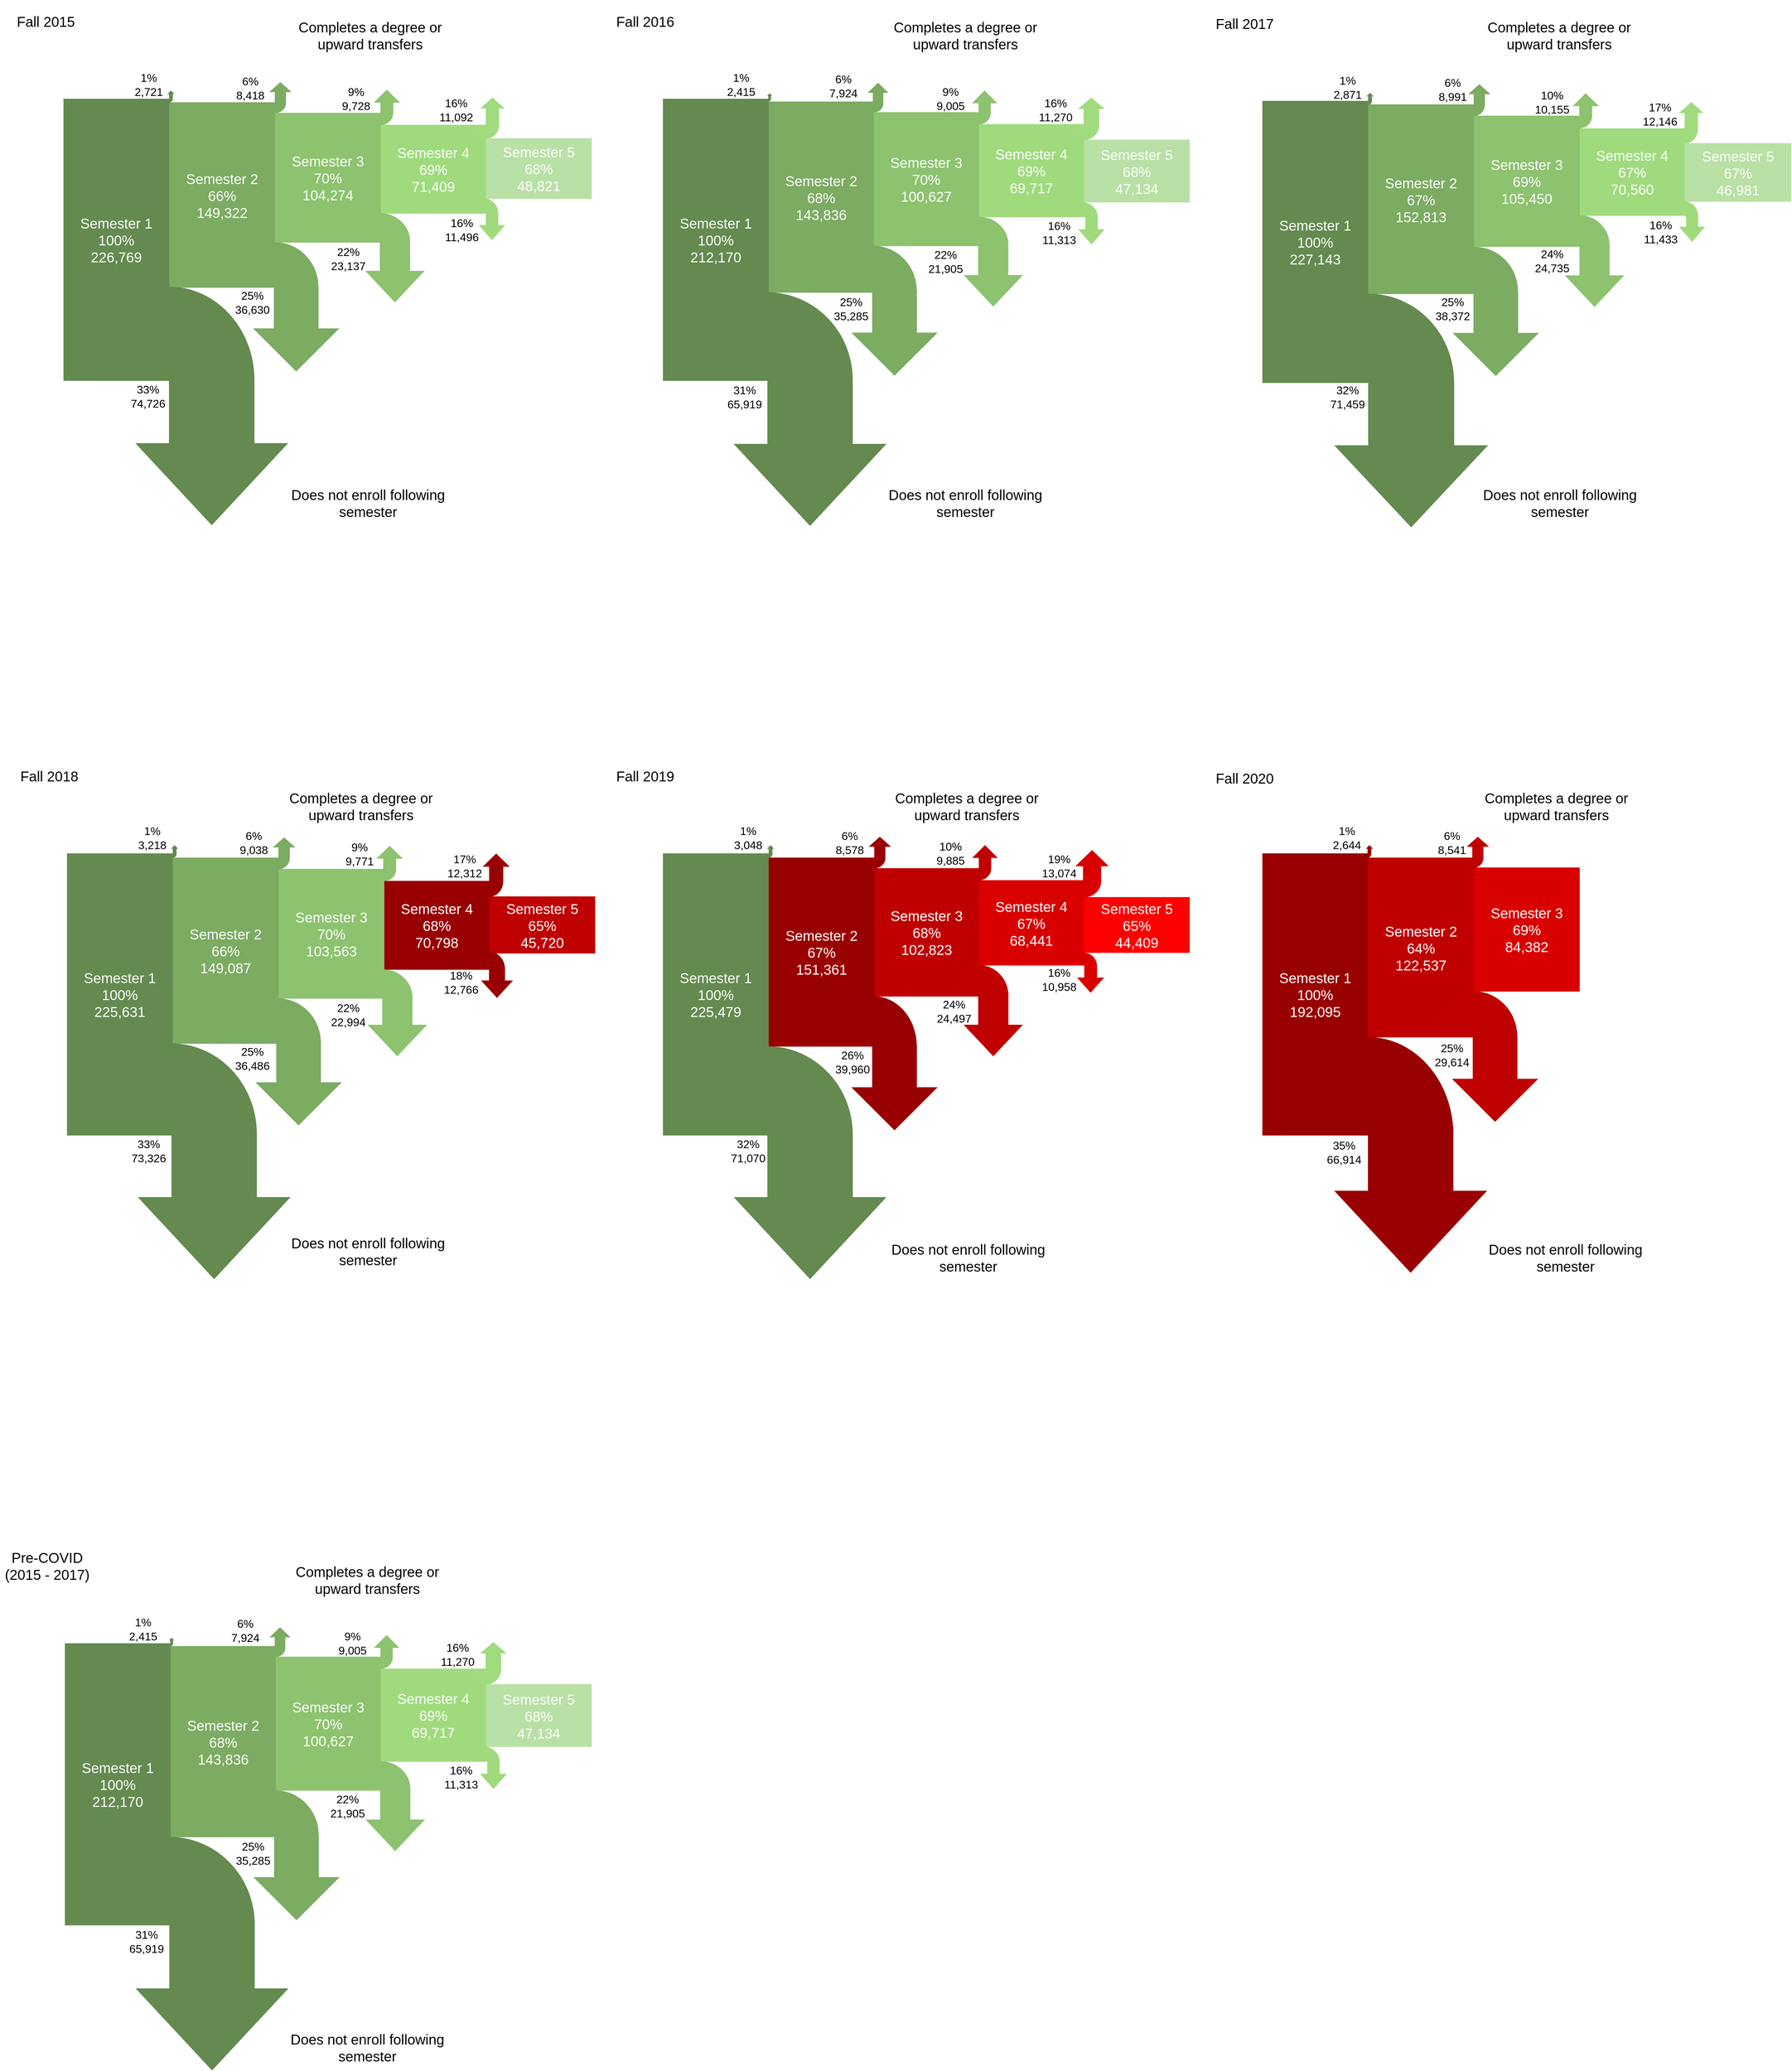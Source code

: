 <mxfile version="21.2.3" type="github" pages="2">
  <diagram name="Page-1" id="aFJhFqFk9B--9QyLlLoq">
    <mxGraphModel dx="3290" dy="2127" grid="1" gridSize="10" guides="1" tooltips="1" connect="1" arrows="1" fold="1" page="1" pageScale="1" pageWidth="850" pageHeight="1100" math="0" shadow="0">
      <root>
        <mxCell id="0" />
        <mxCell id="1" parent="0" />
        <mxCell id="rpRpTpSi7NvEV7vdiJDh-1" value="&lt;font style=&quot;font-size: 20px;&quot; color=&quot;#ffffff&quot;&gt;Semester 4&lt;br&gt;69%&lt;br&gt;71,409&lt;br&gt;&lt;/font&gt;" style="rounded=0;whiteSpace=wrap;html=1;labelBackgroundColor=none;fillStyle=solid;strokeColor=none;fillColor=#9FDB7D;gradientColor=none;" parent="1" vertex="1">
          <mxGeometry x="-1160" y="-893" width="149" height="126" as="geometry" />
        </mxCell>
        <mxCell id="rpRpTpSi7NvEV7vdiJDh-2" value="" style="verticalLabelPosition=bottom;verticalAlign=top;html=1;shape=mxgraph.basic.half_circle;flipV=1;fillColor=#8DC26F;strokeColor=#8DC26F;" parent="1" vertex="1">
          <mxGeometry x="-1201" y="-767" width="82" height="40" as="geometry" />
        </mxCell>
        <mxCell id="rpRpTpSi7NvEV7vdiJDh-3" value="" style="verticalLabelPosition=bottom;verticalAlign=top;html=1;shape=mxgraph.basic.half_circle;flipV=1;strokeColor=#7CAB62;fillColor=#7CAB62;" parent="1" vertex="1">
          <mxGeometry x="-1371" y="-726" width="122" height="63" as="geometry" />
        </mxCell>
        <mxCell id="rpRpTpSi7NvEV7vdiJDh-4" value="&lt;font color=&quot;#000000&quot; style=&quot;font-size: 16px;&quot;&gt;1%&lt;br style=&quot;font-size: 16px;&quot;&gt;2,721&lt;br style=&quot;font-size: 16px;&quot;&gt;&lt;/font&gt;" style="rounded=0;whiteSpace=wrap;html=1;labelBackgroundColor=none;fillStyle=solid;strokeColor=none;fontSize=16;fontColor=#FFFFFF;fillColor=none;gradientColor=none;container=0;" parent="1" vertex="1">
          <mxGeometry x="-1524.03" y="-972.99" width="70" height="45.99" as="geometry" />
        </mxCell>
        <mxCell id="rpRpTpSi7NvEV7vdiJDh-5" value="" style="verticalLabelPosition=bottom;verticalAlign=top;html=1;shape=mxgraph.basic.half_circle;flipV=1;rotation=-180;fillColor=#7CAB62;strokeColor=#7CAB62;" parent="1" vertex="1">
          <mxGeometry x="-1325" y="-924" width="30" height="14" as="geometry" />
        </mxCell>
        <mxCell id="rpRpTpSi7NvEV7vdiJDh-6" value="" style="group" parent="1" vertex="1" connectable="0">
          <mxGeometry x="-1040" y="-790" width="50" height="70" as="geometry" />
        </mxCell>
        <mxCell id="rpRpTpSi7NvEV7vdiJDh-7" value="" style="html=1;shadow=0;dashed=0;align=center;verticalAlign=middle;shape=mxgraph.arrows2.arrow;dy=0.53;dx=21.54;direction=south;notch=0;fillColor=#9FDB7D;strokeColor=none;" parent="rpRpTpSi7NvEV7vdiJDh-6" vertex="1">
          <mxGeometry x="18.8" y="21" width="37.75" height="39.65" as="geometry" />
        </mxCell>
        <mxCell id="rpRpTpSi7NvEV7vdiJDh-8" value="" style="verticalLabelPosition=bottom;verticalAlign=top;html=1;shape=mxgraph.basic.half_circle;flipV=1;fillColor=#9FDB7D;strokeColor=none;" parent="rpRpTpSi7NvEV7vdiJDh-6" vertex="1">
          <mxGeometry x="1.502" y="0.667" width="45.054" height="21.333" as="geometry" />
        </mxCell>
        <mxCell id="rpRpTpSi7NvEV7vdiJDh-33" value="&lt;font color=&quot;#000000&quot; style=&quot;font-size: 16px;&quot;&gt;16%&lt;br style=&quot;font-size: 16px;&quot;&gt;11,496&lt;br style=&quot;font-size: 16px;&quot;&gt;&lt;/font&gt;" style="rounded=0;whiteSpace=wrap;html=1;labelBackgroundColor=none;fillStyle=solid;strokeColor=none;fontSize=16;fontColor=#FFFFFF;fillColor=none;gradientColor=none;" parent="rpRpTpSi7NvEV7vdiJDh-6" vertex="1">
          <mxGeometry x="-40" y="22" width="70" height="48" as="geometry" />
        </mxCell>
        <mxCell id="rpRpTpSi7NvEV7vdiJDh-9" value="" style="html=1;shadow=0;dashed=0;align=center;verticalAlign=middle;shape=mxgraph.arrows2.arrow;dy=0.49;dx=13.17;direction=south;notch=0;rotation=-180;fillColor=#7CAB62;strokeColor=#7CAB62;" parent="1" vertex="1">
          <mxGeometry x="-1317" y="-953" width="29.2" height="29" as="geometry" />
        </mxCell>
        <mxCell id="rpRpTpSi7NvEV7vdiJDh-10" value="" style="html=1;shadow=0;dashed=0;align=center;verticalAlign=middle;shape=mxgraph.arrows2.arrow;dy=0.51;dx=17.01;direction=south;notch=0;rotation=-180;fillColor=#8DC26F;strokeColor=#8DC26F;" parent="1" vertex="1">
          <mxGeometry x="-1169" y="-942" width="35" height="32" as="geometry" />
        </mxCell>
        <mxCell id="rpRpTpSi7NvEV7vdiJDh-11" value="" style="verticalLabelPosition=bottom;verticalAlign=top;html=1;shape=mxgraph.basic.half_circle;flipV=1;rotation=-180;fillColor=#8DC26F;strokeColor=#8DC26F;" parent="1" vertex="1">
          <mxGeometry x="-1177" y="-909.51" width="34" height="16.5" as="geometry" />
        </mxCell>
        <mxCell id="rpRpTpSi7NvEV7vdiJDh-12" value="&lt;font style=&quot;font-size: 20px;&quot; color=&quot;#ffffff&quot;&gt;Semester 1&lt;br&gt;100%&lt;br&gt;226,769&lt;br&gt;&lt;/font&gt;" style="rounded=0;whiteSpace=wrap;html=1;labelBackgroundColor=none;fillStyle=solid;strokeColor=none;fillColor=#648A4F;gradientColor=none;" parent="1" vertex="1">
          <mxGeometry x="-1610" y="-930" width="150" height="400" as="geometry" />
        </mxCell>
        <mxCell id="rpRpTpSi7NvEV7vdiJDh-13" value="" style="shape=singleArrow;direction=south;whiteSpace=wrap;html=1;arrowWidth=0.565;arrowSize=0.36;rotation=-180;fillColor=#648A4F;strokeColor=#648A4F;" parent="1" vertex="1">
          <mxGeometry x="-1461.5" y="-941" width="7.65" height="11" as="geometry" />
        </mxCell>
        <mxCell id="rpRpTpSi7NvEV7vdiJDh-14" value="&lt;font style=&quot;font-size: 20px;&quot; color=&quot;#ffffff&quot;&gt;Semester 2&lt;br&gt;66%&lt;br&gt;149,322&lt;br&gt;&lt;/font&gt;" style="rounded=0;whiteSpace=wrap;html=1;labelBackgroundColor=none;fillStyle=solid;strokeColor=none;fillColor=#7CAB62;gradientColor=none;" parent="1" vertex="1">
          <mxGeometry x="-1460" y="-925" width="150" height="263" as="geometry" />
        </mxCell>
        <mxCell id="rpRpTpSi7NvEV7vdiJDh-15" value="" style="html=1;shadow=0;dashed=0;align=center;verticalAlign=middle;shape=mxgraph.arrows2.arrow;dy=0.48;dx=59.93;direction=south;notch=0;strokeColor=#7CAB62;fillColor=#7CAB62;" parent="1" vertex="1">
          <mxGeometry x="-1340" y="-664" width="120" height="120" as="geometry" />
        </mxCell>
        <mxCell id="rpRpTpSi7NvEV7vdiJDh-16" value="&lt;font style=&quot;font-size: 20px;&quot; color=&quot;#ffffff&quot;&gt;Semester 5&lt;br&gt;68%&lt;br&gt;48,821&lt;br&gt;&lt;/font&gt;" style="rounded=0;whiteSpace=wrap;html=1;labelBackgroundColor=none;fillStyle=solid;strokeColor=none;fillColor=#B9E0A5;gradientColor=none;" parent="1" vertex="1">
          <mxGeometry x="-1011" y="-874" width="150" height="86" as="geometry" />
        </mxCell>
        <mxCell id="rpRpTpSi7NvEV7vdiJDh-17" value="&lt;font color=&quot;#000000&quot;&gt;Does not enroll following semester&lt;/font&gt;" style="rounded=0;whiteSpace=wrap;html=1;labelBackgroundColor=none;fillStyle=solid;strokeColor=none;fontSize=20;fontColor=#FFFFFF;fillColor=none;gradientColor=none;" parent="1" vertex="1">
          <mxGeometry x="-1295" y="-387" width="233.74" height="60" as="geometry" />
        </mxCell>
        <mxCell id="rpRpTpSi7NvEV7vdiJDh-18" value="&lt;font color=&quot;#000000&quot;&gt;Completes a degree or upward transfers&lt;/font&gt;" style="rounded=0;whiteSpace=wrap;html=1;labelBackgroundColor=none;fillStyle=solid;strokeColor=none;fontSize=20;fontColor=#FFFFFF;fillColor=none;gradientColor=none;" parent="1" vertex="1">
          <mxGeometry x="-1292.5" y="-1050" width="233.74" height="60" as="geometry" />
        </mxCell>
        <mxCell id="rpRpTpSi7NvEV7vdiJDh-19" value="&lt;font color=&quot;#000000&quot; style=&quot;font-size: 16px;&quot;&gt;6%&lt;br style=&quot;font-size: 16px;&quot;&gt;8,418&lt;br style=&quot;font-size: 16px;&quot;&gt;&lt;/font&gt;" style="rounded=0;whiteSpace=wrap;html=1;labelBackgroundColor=none;fillStyle=solid;strokeColor=none;fontSize=16;fontColor=#FFFFFF;fillColor=none;gradientColor=none;" parent="1" vertex="1">
          <mxGeometry x="-1380" y="-967" width="70" height="44" as="geometry" />
        </mxCell>
        <mxCell id="rpRpTpSi7NvEV7vdiJDh-20" value="&lt;font color=&quot;#000000&quot; style=&quot;font-size: 16px;&quot;&gt;9%&lt;br style=&quot;font-size: 16px;&quot;&gt;9,728&lt;br style=&quot;font-size: 16px;&quot;&gt;&lt;/font&gt;" style="rounded=0;whiteSpace=wrap;html=1;labelBackgroundColor=none;fillStyle=solid;strokeColor=none;fontSize=16;fontColor=#FFFFFF;fillColor=none;gradientColor=none;" parent="1" vertex="1">
          <mxGeometry x="-1230" y="-953" width="70" height="45.75" as="geometry" />
        </mxCell>
        <mxCell id="rpRpTpSi7NvEV7vdiJDh-21" value="&lt;font color=&quot;#000000&quot;&gt;Fall 2015&lt;/font&gt;" style="rounded=0;whiteSpace=wrap;html=1;labelBackgroundColor=none;fillStyle=solid;strokeColor=none;fontSize=20;fontColor=#FFFFFF;fillColor=none;gradientColor=none;" parent="1" vertex="1">
          <mxGeometry x="-1700" y="-1070" width="130" height="60" as="geometry" />
        </mxCell>
        <mxCell id="rpRpTpSi7NvEV7vdiJDh-22" value="" style="verticalLabelPosition=bottom;verticalAlign=top;html=1;shape=mxgraph.basic.half_circle;flipV=1;fillColor=#648A4F;strokeColor=#648A4F;" parent="1" vertex="1">
          <mxGeometry x="-1581" y="-663" width="241.3" height="132" as="geometry" />
        </mxCell>
        <mxCell id="rpRpTpSi7NvEV7vdiJDh-23" value="" style="html=1;shadow=0;dashed=0;align=center;verticalAlign=middle;shape=mxgraph.arrows2.arrow;dy=0.44;dx=115.12;direction=south;notch=0;fillColor=#648A4F;strokeColor=#648A4F;" parent="1" vertex="1">
          <mxGeometry x="-1507" y="-532" width="214.5" height="206" as="geometry" />
        </mxCell>
        <mxCell id="rpRpTpSi7NvEV7vdiJDh-24" value="&lt;font color=&quot;#000000&quot; style=&quot;font-size: 16px;&quot;&gt;33%&lt;br style=&quot;font-size: 16px;&quot;&gt;74,726&lt;br style=&quot;font-size: 16px;&quot;&gt;&lt;/font&gt;" style="rounded=0;whiteSpace=wrap;html=1;labelBackgroundColor=none;fillStyle=solid;strokeColor=none;fontSize=16;fontColor=#FFFFFF;fillColor=none;gradientColor=none;" parent="1" vertex="1">
          <mxGeometry x="-1525.5" y="-538" width="70" height="60" as="geometry" />
        </mxCell>
        <mxCell id="rpRpTpSi7NvEV7vdiJDh-25" value="&lt;font color=&quot;#000000&quot; style=&quot;font-size: 16px;&quot;&gt;25%&lt;br style=&quot;font-size: 16px;&quot;&gt;36,630&lt;br style=&quot;font-size: 16px;&quot;&gt;&lt;/font&gt;" style="rounded=0;whiteSpace=wrap;html=1;labelBackgroundColor=none;fillStyle=solid;strokeColor=none;fontSize=16;fontColor=#FFFFFF;fillColor=none;gradientColor=none;" parent="1" vertex="1">
          <mxGeometry x="-1372" y="-670" width="60" height="57" as="geometry" />
        </mxCell>
        <mxCell id="rpRpTpSi7NvEV7vdiJDh-26" value="" style="html=1;shadow=0;dashed=0;align=center;verticalAlign=middle;shape=mxgraph.arrows2.arrow;dy=0.49;dx=43.54;direction=south;notch=0;fillColor=#8DC26F;strokeColor=#8DC26F;" parent="1" vertex="1">
          <mxGeometry x="-1181" y="-728" width="82" height="86" as="geometry" />
        </mxCell>
        <mxCell id="rpRpTpSi7NvEV7vdiJDh-27" value="" style="verticalLabelPosition=bottom;verticalAlign=top;html=1;shape=mxgraph.basic.half_circle;flipV=1;rotation=-180;fillColor=#648A4F;strokeColor=#648A4F;" parent="1" vertex="1">
          <mxGeometry x="-1464.5" y="-929.5" width="9" height="4.3" as="geometry" />
        </mxCell>
        <mxCell id="rpRpTpSi7NvEV7vdiJDh-28" value="&lt;font color=&quot;#000000&quot; style=&quot;font-size: 16px;&quot;&gt;16%&lt;br style=&quot;font-size: 16px;&quot;&gt;11,092&lt;br style=&quot;font-size: 16px;&quot;&gt;&lt;/font&gt;" style="rounded=0;whiteSpace=wrap;html=1;labelBackgroundColor=none;fillStyle=solid;strokeColor=none;fontSize=16;fontColor=#FFFFFF;fillColor=none;gradientColor=none;" parent="1" vertex="1">
          <mxGeometry x="-1087.8" y="-939.5" width="70" height="51.5" as="geometry" />
        </mxCell>
        <mxCell id="rpRpTpSi7NvEV7vdiJDh-29" value="&lt;font style=&quot;font-size: 20px;&quot; color=&quot;#ffffff&quot;&gt;Semester 3&lt;br&gt;70%&lt;br&gt;104,274&lt;br&gt;&lt;/font&gt;" style="rounded=0;whiteSpace=wrap;html=1;labelBackgroundColor=none;fillStyle=solid;strokeColor=none;fillColor=#8DC26F;gradientColor=none;" parent="1" vertex="1">
          <mxGeometry x="-1310" y="-910" width="150" height="184" as="geometry" />
        </mxCell>
        <mxCell id="rpRpTpSi7NvEV7vdiJDh-30" value="&lt;font color=&quot;#000000&quot; style=&quot;font-size: 16px;&quot;&gt;22%&lt;br style=&quot;font-size: 16px;&quot;&gt;23,137&lt;br style=&quot;font-size: 16px;&quot;&gt;&lt;/font&gt;" style="rounded=0;whiteSpace=wrap;html=1;labelBackgroundColor=none;fillStyle=solid;strokeColor=none;fontSize=16;fontColor=#FFFFFF;fillColor=none;gradientColor=none;" parent="1" vertex="1">
          <mxGeometry x="-1235.6" y="-726" width="60" height="45" as="geometry" />
        </mxCell>
        <mxCell id="rpRpTpSi7NvEV7vdiJDh-31" value="" style="verticalLabelPosition=bottom;verticalAlign=top;html=1;shape=mxgraph.basic.half_circle;flipV=1;rotation=-180;fillColor=#a0db7d;strokeColor=#a0db7d;" parent="1" vertex="1">
          <mxGeometry x="-1028" y="-892" width="35" height="18" as="geometry" />
        </mxCell>
        <mxCell id="rpRpTpSi7NvEV7vdiJDh-32" value="" style="html=1;shadow=0;dashed=0;align=center;verticalAlign=middle;shape=mxgraph.arrows2.arrow;dy=0.45;dx=14.29;direction=south;notch=0;rotation=-180;fillColor=#a0db7d;strokeColor=#a0db7d;" parent="1" vertex="1">
          <mxGeometry x="-1017.8" y="-931" width="32" height="39" as="geometry" />
        </mxCell>
        <mxCell id="AX7mnTqwUvaXNK33T4vt-1" value="&lt;font style=&quot;font-size: 20px;&quot; color=&quot;#ffffff&quot;&gt;Semester 4&lt;br&gt;69%&lt;br&gt;69,717&lt;br&gt;&lt;/font&gt;" style="rounded=0;whiteSpace=wrap;html=1;labelBackgroundColor=none;fillStyle=solid;strokeColor=none;fillColor=#9FDB7D;gradientColor=none;" parent="1" vertex="1">
          <mxGeometry x="-312" y="-894" width="149" height="132" as="geometry" />
        </mxCell>
        <mxCell id="AX7mnTqwUvaXNK33T4vt-4" value="&lt;font color=&quot;#000000&quot; style=&quot;font-size: 16px;&quot;&gt;1%&lt;br style=&quot;font-size: 16px;&quot;&gt;2,415&lt;br style=&quot;font-size: 16px;&quot;&gt;&lt;/font&gt;" style="rounded=0;whiteSpace=wrap;html=1;labelBackgroundColor=none;fillStyle=solid;strokeColor=none;fontSize=16;fontColor=#FFFFFF;fillColor=none;gradientColor=none;container=0;" parent="1" vertex="1">
          <mxGeometry x="-684.2" y="-972.99" width="70" height="45.99" as="geometry" />
        </mxCell>
        <mxCell id="AX7mnTqwUvaXNK33T4vt-12" value="&lt;font style=&quot;font-size: 20px;&quot; color=&quot;#ffffff&quot;&gt;Semester 1&lt;br&gt;100%&lt;br&gt;212,170&lt;br&gt;&lt;/font&gt;" style="rounded=0;whiteSpace=wrap;html=1;labelBackgroundColor=none;fillStyle=solid;strokeColor=none;fillColor=#648A4F;gradientColor=none;" parent="1" vertex="1">
          <mxGeometry x="-760" y="-930" width="150" height="400" as="geometry" />
        </mxCell>
        <mxCell id="AX7mnTqwUvaXNK33T4vt-13" value="" style="shape=singleArrow;direction=south;whiteSpace=wrap;html=1;arrowWidth=0.565;arrowSize=0.36;rotation=-180;fillColor=#648A4F;strokeColor=#648A4F;" parent="1" vertex="1">
          <mxGeometry x="-611.27" y="-937" width="5.2" height="7" as="geometry" />
        </mxCell>
        <mxCell id="AX7mnTqwUvaXNK33T4vt-14" value="&lt;font style=&quot;font-size: 20px;&quot; color=&quot;#ffffff&quot;&gt;Semester 2&lt;br&gt;68%&lt;br&gt;143,836&lt;br&gt;&lt;/font&gt;" style="rounded=0;whiteSpace=wrap;html=1;labelBackgroundColor=none;fillStyle=solid;strokeColor=none;fillColor=#7CAB62;gradientColor=none;" parent="1" vertex="1">
          <mxGeometry x="-610" y="-926" width="149" height="271" as="geometry" />
        </mxCell>
        <mxCell id="AX7mnTqwUvaXNK33T4vt-16" value="&lt;font style=&quot;font-size: 20px;&quot; color=&quot;#ffffff&quot;&gt;Semester 5&lt;br&gt;68%&lt;br&gt;47,134&lt;br&gt;&lt;/font&gt;" style="rounded=0;whiteSpace=wrap;html=1;labelBackgroundColor=none;fillStyle=solid;strokeColor=none;fillColor=#B9E0A5;gradientColor=none;" parent="1" vertex="1">
          <mxGeometry x="-163" y="-872" width="150" height="89" as="geometry" />
        </mxCell>
        <mxCell id="AX7mnTqwUvaXNK33T4vt-17" value="&lt;font color=&quot;#000000&quot;&gt;Does not enroll following semester&lt;/font&gt;" style="rounded=0;whiteSpace=wrap;html=1;labelBackgroundColor=none;fillStyle=solid;strokeColor=none;fontSize=20;fontColor=#FFFFFF;fillColor=none;gradientColor=none;" parent="1" vertex="1">
          <mxGeometry x="-448" y="-387" width="233.74" height="60" as="geometry" />
        </mxCell>
        <mxCell id="AX7mnTqwUvaXNK33T4vt-18" value="&lt;font color=&quot;#000000&quot;&gt;Completes a degree or upward transfers&lt;/font&gt;" style="rounded=0;whiteSpace=wrap;html=1;labelBackgroundColor=none;fillStyle=solid;strokeColor=none;fontSize=20;fontColor=#FFFFFF;fillColor=none;gradientColor=none;" parent="1" vertex="1">
          <mxGeometry x="-448" y="-1050" width="233.74" height="60" as="geometry" />
        </mxCell>
        <mxCell id="AX7mnTqwUvaXNK33T4vt-19" value="&lt;font color=&quot;#000000&quot; style=&quot;font-size: 16px;&quot;&gt;6%&lt;br style=&quot;font-size: 16px;&quot;&gt;7,924&lt;br style=&quot;font-size: 16px;&quot;&gt;&lt;/font&gt;" style="rounded=0;whiteSpace=wrap;html=1;labelBackgroundColor=none;fillStyle=solid;strokeColor=none;fontSize=16;fontColor=#FFFFFF;fillColor=none;gradientColor=none;" parent="1" vertex="1">
          <mxGeometry x="-539.2" y="-970" width="70" height="44" as="geometry" />
        </mxCell>
        <mxCell id="AX7mnTqwUvaXNK33T4vt-20" value="&lt;font color=&quot;#000000&quot; style=&quot;font-size: 16px;&quot;&gt;9%&lt;br style=&quot;font-size: 16px;&quot;&gt;9,005&lt;br style=&quot;font-size: 16px;&quot;&gt;&lt;/font&gt;" style="rounded=0;whiteSpace=wrap;html=1;labelBackgroundColor=none;fillStyle=solid;strokeColor=none;fontSize=16;fontColor=#FFFFFF;fillColor=none;gradientColor=none;" parent="1" vertex="1">
          <mxGeometry x="-386.6" y="-953" width="70" height="45.75" as="geometry" />
        </mxCell>
        <mxCell id="AX7mnTqwUvaXNK33T4vt-21" value="&lt;font color=&quot;#000000&quot;&gt;Fall 2016&lt;/font&gt;" style="rounded=0;whiteSpace=wrap;html=1;labelBackgroundColor=none;fillStyle=solid;strokeColor=none;fontSize=20;fontColor=#FFFFFF;fillColor=none;gradientColor=none;" parent="1" vertex="1">
          <mxGeometry x="-850" y="-1070" width="130" height="60" as="geometry" />
        </mxCell>
        <mxCell id="AX7mnTqwUvaXNK33T4vt-24" value="&lt;font color=&quot;#000000&quot; style=&quot;font-size: 16px;&quot;&gt;31%&lt;br style=&quot;font-size: 16px;&quot;&gt;65,919&lt;br style=&quot;font-size: 16px;&quot;&gt;&lt;/font&gt;" style="rounded=0;whiteSpace=wrap;html=1;labelBackgroundColor=none;fillStyle=solid;strokeColor=none;fontSize=16;fontColor=#FFFFFF;fillColor=none;gradientColor=none;" parent="1" vertex="1">
          <mxGeometry x="-679.03" y="-532" width="70" height="50" as="geometry" />
        </mxCell>
        <mxCell id="AX7mnTqwUvaXNK33T4vt-25" value="&lt;font color=&quot;#000000&quot; style=&quot;font-size: 16px;&quot;&gt;25%&lt;br style=&quot;font-size: 16px;&quot;&gt;35,285&lt;br style=&quot;font-size: 16px;&quot;&gt;&lt;/font&gt;" style="rounded=0;whiteSpace=wrap;html=1;labelBackgroundColor=none;fillStyle=solid;strokeColor=none;fontSize=16;fontColor=#FFFFFF;fillColor=none;gradientColor=none;" parent="1" vertex="1">
          <mxGeometry x="-522.6" y="-658" width="60" height="51" as="geometry" />
        </mxCell>
        <mxCell id="AX7mnTqwUvaXNK33T4vt-27" value="" style="verticalLabelPosition=bottom;verticalAlign=top;html=1;shape=mxgraph.basic.half_circle;flipV=1;rotation=-180;fillColor=#648A4F;strokeColor=#648A4F;" parent="1" vertex="1">
          <mxGeometry x="-614.2" y="-929.5" width="7" height="3.1" as="geometry" />
        </mxCell>
        <mxCell id="AX7mnTqwUvaXNK33T4vt-28" value="&lt;font color=&quot;#000000&quot; style=&quot;font-size: 16px;&quot;&gt;16%&lt;br style=&quot;font-size: 16px;&quot;&gt;11,270&lt;br style=&quot;font-size: 16px;&quot;&gt;&lt;/font&gt;" style="rounded=0;whiteSpace=wrap;html=1;labelBackgroundColor=none;fillStyle=solid;strokeColor=none;fontSize=16;fontColor=#FFFFFF;fillColor=none;gradientColor=none;" parent="1" vertex="1">
          <mxGeometry x="-237.8" y="-940" width="70" height="51.5" as="geometry" />
        </mxCell>
        <mxCell id="AX7mnTqwUvaXNK33T4vt-29" value="&lt;font style=&quot;font-size: 20px;&quot; color=&quot;#ffffff&quot;&gt;Semester 3&lt;br&gt;70%&lt;br&gt;100,627&lt;br&gt;&lt;/font&gt;" style="rounded=0;whiteSpace=wrap;html=1;labelBackgroundColor=none;fillStyle=solid;strokeColor=none;fillColor=#8DC26F;gradientColor=none;" parent="1" vertex="1">
          <mxGeometry x="-461" y="-911" width="149" height="190" as="geometry" />
        </mxCell>
        <mxCell id="AX7mnTqwUvaXNK33T4vt-30" value="&lt;font color=&quot;#000000&quot; style=&quot;font-size: 16px;&quot;&gt;22%&lt;br style=&quot;font-size: 16px;&quot;&gt;21,905&lt;br style=&quot;font-size: 16px;&quot;&gt;&lt;/font&gt;" style="rounded=0;whiteSpace=wrap;html=1;labelBackgroundColor=none;fillStyle=solid;strokeColor=none;fontSize=16;fontColor=#FFFFFF;fillColor=none;gradientColor=none;" parent="1" vertex="1">
          <mxGeometry x="-389" y="-721.5" width="60" height="45" as="geometry" />
        </mxCell>
        <mxCell id="AX7mnTqwUvaXNK33T4vt-33" value="&lt;font color=&quot;#000000&quot; style=&quot;font-size: 16px;&quot;&gt;16%&lt;br style=&quot;font-size: 16px;&quot;&gt;11,313&lt;br style=&quot;font-size: 16px;&quot;&gt;&lt;/font&gt;" style="rounded=0;whiteSpace=wrap;html=1;labelBackgroundColor=none;fillStyle=solid;strokeColor=none;fontSize=16;fontColor=#FFFFFF;fillColor=none;gradientColor=none;" parent="1" vertex="1">
          <mxGeometry x="-233.0" y="-764" width="70" height="48" as="geometry" />
        </mxCell>
        <mxCell id="AX7mnTqwUvaXNK33T4vt-34" value="&lt;font style=&quot;font-size: 20px;&quot; color=&quot;#ffffff&quot;&gt;Semester 4&lt;br&gt;67%&lt;br&gt;70,560&lt;br&gt;&lt;/font&gt;" style="rounded=0;whiteSpace=wrap;html=1;labelBackgroundColor=none;fillStyle=solid;strokeColor=none;fillColor=#9FDB7D;gradientColor=none;" parent="1" vertex="1">
          <mxGeometry x="540" y="-888" width="149" height="124" as="geometry" />
        </mxCell>
        <mxCell id="AX7mnTqwUvaXNK33T4vt-37" value="&lt;font color=&quot;#000000&quot; style=&quot;font-size: 16px;&quot;&gt;1%&lt;br style=&quot;font-size: 16px;&quot;&gt;2,871&lt;br style=&quot;font-size: 16px;&quot;&gt;&lt;/font&gt;" style="rounded=0;whiteSpace=wrap;html=1;labelBackgroundColor=none;fillStyle=solid;strokeColor=none;fontSize=16;fontColor=#FFFFFF;fillColor=none;gradientColor=none;container=0;" parent="1" vertex="1">
          <mxGeometry x="176.45" y="-968.99" width="70" height="45.99" as="geometry" />
        </mxCell>
        <mxCell id="AX7mnTqwUvaXNK33T4vt-45" value="&lt;font style=&quot;font-size: 20px;&quot; color=&quot;#ffffff&quot;&gt;Semester 1&lt;br&gt;100%&lt;br&gt;227,143&lt;br&gt;&lt;/font&gt;" style="rounded=0;whiteSpace=wrap;html=1;labelBackgroundColor=none;fillStyle=solid;strokeColor=none;fillColor=#648A4F;gradientColor=none;" parent="1" vertex="1">
          <mxGeometry x="90" y="-927" width="150" height="400" as="geometry" />
        </mxCell>
        <mxCell id="AX7mnTqwUvaXNK33T4vt-47" value="&lt;font style=&quot;font-size: 20px;&quot; color=&quot;#ffffff&quot;&gt;Semester 2&lt;br&gt;67%&lt;br&gt;152,813&lt;br&gt;&lt;/font&gt;" style="rounded=0;whiteSpace=wrap;html=1;labelBackgroundColor=none;fillStyle=solid;strokeColor=none;fillColor=#7CAB62;gradientColor=none;" parent="1" vertex="1">
          <mxGeometry x="240" y="-922" width="150" height="269" as="geometry" />
        </mxCell>
        <mxCell id="AX7mnTqwUvaXNK33T4vt-49" value="&lt;font style=&quot;font-size: 20px;&quot; color=&quot;#ffffff&quot;&gt;Semester 5&lt;br&gt;67%&lt;br&gt;46,981&lt;br&gt;&lt;/font&gt;" style="rounded=0;whiteSpace=wrap;html=1;labelBackgroundColor=none;fillStyle=solid;strokeColor=none;fillColor=#B9E0A5;gradientColor=none;" parent="1" vertex="1">
          <mxGeometry x="689" y="-867" width="151" height="83" as="geometry" />
        </mxCell>
        <mxCell id="AX7mnTqwUvaXNK33T4vt-50" value="&lt;font color=&quot;#000000&quot;&gt;Does not enroll following semester&lt;/font&gt;" style="rounded=0;whiteSpace=wrap;html=1;labelBackgroundColor=none;fillStyle=solid;strokeColor=none;fontSize=20;fontColor=#FFFFFF;fillColor=none;gradientColor=none;" parent="1" vertex="1">
          <mxGeometry x="395" y="-387" width="233.74" height="60" as="geometry" />
        </mxCell>
        <mxCell id="AX7mnTqwUvaXNK33T4vt-51" value="&lt;font color=&quot;#000000&quot;&gt;Completes a degree or upward transfers&lt;/font&gt;" style="rounded=0;whiteSpace=wrap;html=1;labelBackgroundColor=none;fillStyle=solid;strokeColor=none;fontSize=20;fontColor=#FFFFFF;fillColor=none;gradientColor=none;" parent="1" vertex="1">
          <mxGeometry x="394" y="-1050" width="233.74" height="60" as="geometry" />
        </mxCell>
        <mxCell id="AX7mnTqwUvaXNK33T4vt-52" value="&lt;font color=&quot;#000000&quot; style=&quot;font-size: 16px;&quot;&gt;6%&lt;br style=&quot;font-size: 16px;&quot;&gt;8,991&lt;br style=&quot;font-size: 16px;&quot;&gt;&lt;/font&gt;" style="rounded=0;whiteSpace=wrap;html=1;labelBackgroundColor=none;fillStyle=solid;strokeColor=none;fontSize=16;fontColor=#FFFFFF;fillColor=none;gradientColor=none;" parent="1" vertex="1">
          <mxGeometry x="325.0" y="-965" width="70" height="44" as="geometry" />
        </mxCell>
        <mxCell id="AX7mnTqwUvaXNK33T4vt-53" value="&lt;font color=&quot;#000000&quot; style=&quot;font-size: 16px;&quot;&gt;10%&lt;br style=&quot;font-size: 16px;&quot;&gt;10,155&lt;br style=&quot;font-size: 16px;&quot;&gt;&lt;/font&gt;" style="rounded=0;whiteSpace=wrap;html=1;labelBackgroundColor=none;fillStyle=solid;strokeColor=none;fontSize=16;fontColor=#FFFFFF;fillColor=none;gradientColor=none;" parent="1" vertex="1">
          <mxGeometry x="466.0" y="-947.87" width="70" height="45.75" as="geometry" />
        </mxCell>
        <mxCell id="AX7mnTqwUvaXNK33T4vt-54" value="&lt;font color=&quot;#000000&quot;&gt;Fall 2017&lt;/font&gt;" style="rounded=0;whiteSpace=wrap;html=1;labelBackgroundColor=none;fillStyle=solid;strokeColor=none;fontSize=20;fontColor=#FFFFFF;fillColor=none;gradientColor=none;" parent="1" vertex="1">
          <mxGeometry y="-1067" width="130" height="60" as="geometry" />
        </mxCell>
        <mxCell id="AX7mnTqwUvaXNK33T4vt-57" value="&lt;font color=&quot;#000000&quot; style=&quot;font-size: 16px;&quot;&gt;32%&lt;br style=&quot;font-size: 16px;&quot;&gt;71,459&lt;br style=&quot;font-size: 16px;&quot;&gt;&lt;/font&gt;" style="rounded=0;whiteSpace=wrap;html=1;labelBackgroundColor=none;fillStyle=solid;strokeColor=none;fontSize=16;fontColor=#FFFFFF;fillColor=none;gradientColor=none;" parent="1" vertex="1">
          <mxGeometry x="176.45" y="-532" width="70" height="50" as="geometry" />
        </mxCell>
        <mxCell id="AX7mnTqwUvaXNK33T4vt-58" value="&lt;font color=&quot;#000000&quot; style=&quot;font-size: 16px;&quot;&gt;25%&lt;br style=&quot;font-size: 16px;&quot;&gt;38,372&lt;br style=&quot;font-size: 16px;&quot;&gt;&lt;/font&gt;" style="rounded=0;whiteSpace=wrap;html=1;labelBackgroundColor=none;fillStyle=solid;strokeColor=none;fontSize=16;fontColor=#FFFFFF;fillColor=none;gradientColor=none;" parent="1" vertex="1">
          <mxGeometry x="330.0" y="-658" width="60" height="51" as="geometry" />
        </mxCell>
        <mxCell id="AX7mnTqwUvaXNK33T4vt-61" value="&lt;font color=&quot;#000000&quot; style=&quot;font-size: 16px;&quot;&gt;17%&lt;br style=&quot;font-size: 16px;&quot;&gt;12,146&lt;br style=&quot;font-size: 16px;&quot;&gt;&lt;/font&gt;" style="rounded=0;whiteSpace=wrap;html=1;labelBackgroundColor=none;fillStyle=solid;strokeColor=none;fontSize=16;fontColor=#FFFFFF;fillColor=none;gradientColor=none;" parent="1" vertex="1">
          <mxGeometry x="619" y="-937.8" width="70" height="60.5" as="geometry" />
        </mxCell>
        <mxCell id="AX7mnTqwUvaXNK33T4vt-62" value="&lt;font style=&quot;font-size: 20px;&quot; color=&quot;#ffffff&quot;&gt;Semester 3&lt;br&gt;69%&lt;br&gt;105,450&lt;br&gt;&lt;/font&gt;" style="rounded=0;whiteSpace=wrap;html=1;labelBackgroundColor=none;fillStyle=solid;strokeColor=none;fillColor=#8DC26F;gradientColor=none;" parent="1" vertex="1">
          <mxGeometry x="390" y="-906" width="150" height="186" as="geometry" />
        </mxCell>
        <mxCell id="AX7mnTqwUvaXNK33T4vt-63" value="&lt;font color=&quot;#000000&quot; style=&quot;font-size: 16px;&quot;&gt;24%&lt;br style=&quot;font-size: 16px;&quot;&gt;24,735&lt;br style=&quot;font-size: 16px;&quot;&gt;&lt;/font&gt;" style="rounded=0;whiteSpace=wrap;html=1;labelBackgroundColor=none;fillStyle=solid;strokeColor=none;fontSize=16;fontColor=#FFFFFF;fillColor=none;gradientColor=none;" parent="1" vertex="1">
          <mxGeometry x="471" y="-723" width="60" height="45" as="geometry" />
        </mxCell>
        <mxCell id="AX7mnTqwUvaXNK33T4vt-67" value="&lt;font style=&quot;font-size: 20px;&quot; color=&quot;#ffffff&quot;&gt;Semester 4&lt;br&gt;68%&lt;br&gt;70,798&lt;br&gt;&lt;/font&gt;" style="rounded=0;whiteSpace=wrap;html=1;labelBackgroundColor=none;fillStyle=solid;strokeColor=none;fillColor=#990001;gradientColor=none;" parent="1" vertex="1">
          <mxGeometry x="-1155" y="179" width="149" height="126" as="geometry" />
        </mxCell>
        <mxCell id="AX7mnTqwUvaXNK33T4vt-70" value="&lt;font color=&quot;#000000&quot; style=&quot;font-size: 16px;&quot;&gt;1%&lt;br style=&quot;font-size: 16px;&quot;&gt;3,218&lt;br style=&quot;font-size: 16px;&quot;&gt;&lt;/font&gt;" style="rounded=0;whiteSpace=wrap;html=1;labelBackgroundColor=none;fillStyle=solid;strokeColor=none;fontSize=16;fontColor=#FFFFFF;fillColor=none;gradientColor=none;container=0;" parent="1" vertex="1">
          <mxGeometry x="-1518.55" y="95.01" width="70" height="45.99" as="geometry" />
        </mxCell>
        <mxCell id="AX7mnTqwUvaXNK33T4vt-78" value="&lt;font style=&quot;font-size: 20px;&quot; color=&quot;#ffffff&quot;&gt;Semester 1&lt;br&gt;100%&lt;br&gt;225,631&lt;br&gt;&lt;/font&gt;" style="rounded=0;whiteSpace=wrap;html=1;labelBackgroundColor=none;fillStyle=solid;strokeColor=none;fillColor=#648A4F;gradientColor=none;" parent="1" vertex="1">
          <mxGeometry x="-1605" y="140" width="150" height="400" as="geometry" />
        </mxCell>
        <mxCell id="AX7mnTqwUvaXNK33T4vt-80" value="&lt;font style=&quot;font-size: 20px;&quot; color=&quot;#ffffff&quot;&gt;Semester 2&lt;br&gt;66%&lt;br&gt;149,087&lt;br&gt;&lt;/font&gt;" style="rounded=0;whiteSpace=wrap;html=1;labelBackgroundColor=none;fillStyle=solid;strokeColor=none;fillColor=#7CAB62;gradientColor=none;" parent="1" vertex="1">
          <mxGeometry x="-1455" y="146" width="150" height="264" as="geometry" />
        </mxCell>
        <mxCell id="AX7mnTqwUvaXNK33T4vt-82" value="&lt;font style=&quot;font-size: 20px;&quot; color=&quot;#ffffff&quot;&gt;Semester 5&lt;br&gt;65%&lt;br&gt;45,720&lt;br&gt;&lt;/font&gt;" style="rounded=0;whiteSpace=wrap;html=1;labelBackgroundColor=none;fillStyle=solid;strokeColor=none;fillColor=#bf0101;gradientColor=none;" parent="1" vertex="1">
          <mxGeometry x="-1006" y="201" width="150" height="81" as="geometry" />
        </mxCell>
        <mxCell id="AX7mnTqwUvaXNK33T4vt-83" value="&lt;font color=&quot;#000000&quot;&gt;Does not enroll following semester&lt;/font&gt;" style="rounded=0;whiteSpace=wrap;html=1;labelBackgroundColor=none;fillStyle=solid;strokeColor=none;fontSize=20;fontColor=#FFFFFF;fillColor=none;gradientColor=none;" parent="1" vertex="1">
          <mxGeometry x="-1295" y="674" width="233.74" height="60" as="geometry" />
        </mxCell>
        <mxCell id="AX7mnTqwUvaXNK33T4vt-84" value="&lt;font color=&quot;#000000&quot;&gt;Completes a degree or upward transfers&lt;/font&gt;" style="rounded=0;whiteSpace=wrap;html=1;labelBackgroundColor=none;fillStyle=solid;strokeColor=none;fontSize=20;fontColor=#FFFFFF;fillColor=none;gradientColor=none;" parent="1" vertex="1">
          <mxGeometry x="-1305" y="43" width="233.74" height="60" as="geometry" />
        </mxCell>
        <mxCell id="AX7mnTqwUvaXNK33T4vt-85" value="&lt;font color=&quot;#000000&quot; style=&quot;font-size: 16px;&quot;&gt;6%&lt;br style=&quot;font-size: 16px;&quot;&gt;9,038&lt;br style=&quot;font-size: 16px;&quot;&gt;&lt;/font&gt;" style="rounded=0;whiteSpace=wrap;html=1;labelBackgroundColor=none;fillStyle=solid;strokeColor=none;fontSize=16;fontColor=#FFFFFF;fillColor=none;gradientColor=none;" parent="1" vertex="1">
          <mxGeometry x="-1375" y="103" width="70" height="44" as="geometry" />
        </mxCell>
        <mxCell id="AX7mnTqwUvaXNK33T4vt-86" value="&lt;font color=&quot;#000000&quot; style=&quot;font-size: 16px;&quot;&gt;9%&lt;br style=&quot;font-size: 16px;&quot;&gt;9,771&lt;br style=&quot;font-size: 16px;&quot;&gt;&lt;/font&gt;" style="rounded=0;whiteSpace=wrap;html=1;labelBackgroundColor=none;fillStyle=solid;strokeColor=none;fontSize=16;fontColor=#FFFFFF;fillColor=none;gradientColor=none;" parent="1" vertex="1">
          <mxGeometry x="-1225" y="118" width="70" height="45.75" as="geometry" />
        </mxCell>
        <mxCell id="AX7mnTqwUvaXNK33T4vt-87" value="&lt;font color=&quot;#000000&quot;&gt;Fall 2018&lt;/font&gt;" style="rounded=0;whiteSpace=wrap;html=1;labelBackgroundColor=none;fillStyle=solid;strokeColor=none;fontSize=20;fontColor=#FFFFFF;fillColor=none;gradientColor=none;" parent="1" vertex="1">
          <mxGeometry x="-1695" width="130" height="60" as="geometry" />
        </mxCell>
        <mxCell id="AX7mnTqwUvaXNK33T4vt-90" value="&lt;font color=&quot;#000000&quot; style=&quot;font-size: 16px;&quot;&gt;33%&lt;br style=&quot;font-size: 16px;&quot;&gt;73,326&lt;br style=&quot;font-size: 16px;&quot;&gt;&lt;/font&gt;" style="rounded=0;whiteSpace=wrap;html=1;labelBackgroundColor=none;fillStyle=solid;strokeColor=none;fontSize=16;fontColor=#FFFFFF;fillColor=none;gradientColor=none;" parent="1" vertex="1">
          <mxGeometry x="-1523.85" y="537" width="70" height="50" as="geometry" />
        </mxCell>
        <mxCell id="AX7mnTqwUvaXNK33T4vt-91" value="&lt;font color=&quot;#000000&quot; style=&quot;font-size: 16px;&quot;&gt;25%&lt;br style=&quot;font-size: 16px;&quot;&gt;36,486&lt;/font&gt;&lt;font color=&quot;#000000&quot; style=&quot;font-size: 16px;&quot;&gt;&lt;br style=&quot;font-size: 16px;&quot;&gt;&lt;/font&gt;" style="rounded=0;whiteSpace=wrap;html=1;labelBackgroundColor=none;fillStyle=solid;strokeColor=none;fontSize=16;fontColor=#FFFFFF;fillColor=none;gradientColor=none;" parent="1" vertex="1">
          <mxGeometry x="-1372" y="405" width="60" height="51" as="geometry" />
        </mxCell>
        <mxCell id="AX7mnTqwUvaXNK33T4vt-94" value="&lt;font color=&quot;#000000&quot; style=&quot;font-size: 16px;&quot;&gt;17%&lt;br style=&quot;font-size: 16px;&quot;&gt;12,312&lt;br style=&quot;font-size: 16px;&quot;&gt;&lt;/font&gt;" style="rounded=0;whiteSpace=wrap;html=1;labelBackgroundColor=none;fillStyle=solid;strokeColor=none;fontSize=16;fontColor=#FFFFFF;fillColor=none;gradientColor=none;" parent="1" vertex="1">
          <mxGeometry x="-1076" y="131.75" width="70" height="51.5" as="geometry" />
        </mxCell>
        <mxCell id="AX7mnTqwUvaXNK33T4vt-95" value="&lt;font style=&quot;font-size: 20px;&quot; color=&quot;#ffffff&quot;&gt;Semester 3&lt;br&gt;70%&lt;br&gt;103,563&lt;br&gt;&lt;/font&gt;" style="rounded=0;whiteSpace=wrap;html=1;labelBackgroundColor=none;fillStyle=solid;strokeColor=none;fillColor=#8DC26F;gradientColor=none;" parent="1" vertex="1">
          <mxGeometry x="-1305" y="162" width="150" height="184" as="geometry" />
        </mxCell>
        <mxCell id="AX7mnTqwUvaXNK33T4vt-96" value="&lt;font color=&quot;#000000&quot; style=&quot;font-size: 16px;&quot;&gt;22%&lt;br style=&quot;font-size: 16px;&quot;&gt;22,994&lt;br style=&quot;font-size: 16px;&quot;&gt;&lt;/font&gt;" style="rounded=0;whiteSpace=wrap;html=1;labelBackgroundColor=none;fillStyle=solid;strokeColor=none;fontSize=16;fontColor=#FFFFFF;fillColor=none;gradientColor=none;" parent="1" vertex="1">
          <mxGeometry x="-1235.6" y="346" width="60" height="45" as="geometry" />
        </mxCell>
        <mxCell id="AX7mnTqwUvaXNK33T4vt-99" value="&lt;font color=&quot;#000000&quot; style=&quot;font-size: 16px;&quot;&gt;18%&lt;br style=&quot;font-size: 16px;&quot;&gt;12,766&lt;br style=&quot;font-size: 16px;&quot;&gt;&lt;/font&gt;" style="rounded=0;whiteSpace=wrap;html=1;labelBackgroundColor=none;fillStyle=solid;strokeColor=none;fontSize=16;fontColor=#FFFFFF;fillColor=none;gradientColor=none;" parent="1" vertex="1">
          <mxGeometry x="-1081" y="299" width="70" height="48" as="geometry" />
        </mxCell>
        <mxCell id="AX7mnTqwUvaXNK33T4vt-100" value="&lt;font style=&quot;font-size: 20px;&quot; color=&quot;#ffffff&quot;&gt;Semester 4&lt;br&gt;67%&lt;br&gt;68,441&lt;br&gt;&lt;/font&gt;" style="rounded=0;whiteSpace=wrap;html=1;labelBackgroundColor=none;fillStyle=solid;strokeColor=none;fillColor=#D90000;gradientColor=none;" parent="1" vertex="1">
          <mxGeometry x="-312" y="178" width="149" height="121" as="geometry" />
        </mxCell>
        <mxCell id="AX7mnTqwUvaXNK33T4vt-103" value="&lt;font color=&quot;#000000&quot; style=&quot;font-size: 16px;&quot;&gt;1%&lt;br style=&quot;font-size: 16px;&quot;&gt;3,048&lt;br style=&quot;font-size: 16px;&quot;&gt;&lt;/font&gt;" style="rounded=0;whiteSpace=wrap;html=1;labelBackgroundColor=none;fillStyle=solid;strokeColor=none;fontSize=16;fontColor=#FFFFFF;fillColor=none;gradientColor=none;container=0;" parent="1" vertex="1">
          <mxGeometry x="-673.55" y="95.01" width="70" height="45.99" as="geometry" />
        </mxCell>
        <mxCell id="AX7mnTqwUvaXNK33T4vt-111" value="&lt;font style=&quot;font-size: 20px;&quot; color=&quot;#ffffff&quot;&gt;Semester 1&lt;br&gt;100%&lt;br&gt;225,479&lt;br&gt;&lt;/font&gt;" style="rounded=0;whiteSpace=wrap;html=1;labelBackgroundColor=none;fillStyle=solid;strokeColor=none;fillColor=#648A4F;gradientColor=none;" parent="1" vertex="1">
          <mxGeometry x="-760" y="140" width="150" height="400" as="geometry" />
        </mxCell>
        <mxCell id="AX7mnTqwUvaXNK33T4vt-113" value="&lt;font style=&quot;font-size: 20px;&quot; color=&quot;#ffffff&quot;&gt;Semester 2&lt;br&gt;67%&lt;br&gt;151,361&lt;br&gt;&lt;/font&gt;" style="rounded=0;whiteSpace=wrap;html=1;labelBackgroundColor=none;fillStyle=solid;strokeColor=none;fillColor=#990000;gradientColor=none;" parent="1" vertex="1">
          <mxGeometry x="-610" y="146" width="150" height="268" as="geometry" />
        </mxCell>
        <mxCell id="AX7mnTqwUvaXNK33T4vt-115" value="&lt;font style=&quot;font-size: 20px;&quot; color=&quot;#ffffff&quot;&gt;Semester 5&lt;br&gt;65%&lt;br&gt;44,409&lt;br&gt;&lt;/font&gt;" style="rounded=0;whiteSpace=wrap;html=1;labelBackgroundColor=none;fillStyle=solid;strokeColor=none;fillColor=#FF0000;gradientColor=none;" parent="1" vertex="1">
          <mxGeometry x="-163" y="202" width="150" height="79" as="geometry" />
        </mxCell>
        <mxCell id="AX7mnTqwUvaXNK33T4vt-116" value="&lt;font color=&quot;#000000&quot;&gt;Does not enroll following semester&lt;/font&gt;" style="rounded=0;whiteSpace=wrap;html=1;labelBackgroundColor=none;fillStyle=solid;strokeColor=none;fontSize=20;fontColor=#FFFFFF;fillColor=none;gradientColor=none;" parent="1" vertex="1">
          <mxGeometry x="-444.1" y="683" width="233.74" height="60" as="geometry" />
        </mxCell>
        <mxCell id="AX7mnTqwUvaXNK33T4vt-117" value="&lt;font color=&quot;#000000&quot;&gt;Completes a degree or upward transfers&lt;/font&gt;" style="rounded=0;whiteSpace=wrap;html=1;labelBackgroundColor=none;fillStyle=solid;strokeColor=none;fontSize=20;fontColor=#FFFFFF;fillColor=none;gradientColor=none;" parent="1" vertex="1">
          <mxGeometry x="-437.9" y="43" width="217.9" height="60" as="geometry" />
        </mxCell>
        <mxCell id="AX7mnTqwUvaXNK33T4vt-118" value="&lt;font color=&quot;#000000&quot; style=&quot;font-size: 16px;&quot;&gt;6%&lt;br style=&quot;font-size: 16px;&quot;&gt;8,578&lt;br style=&quot;font-size: 16px;&quot;&gt;&lt;/font&gt;" style="rounded=0;whiteSpace=wrap;html=1;labelBackgroundColor=none;fillStyle=solid;strokeColor=none;fontSize=16;fontColor=#FFFFFF;fillColor=none;gradientColor=none;" parent="1" vertex="1">
          <mxGeometry x="-530" y="103" width="70" height="44" as="geometry" />
        </mxCell>
        <mxCell id="AX7mnTqwUvaXNK33T4vt-119" value="&lt;font color=&quot;#000000&quot; style=&quot;font-size: 16px;&quot;&gt;10%&lt;br style=&quot;font-size: 16px;&quot;&gt;9,885&lt;br style=&quot;font-size: 16px;&quot;&gt;&lt;/font&gt;" style="rounded=0;whiteSpace=wrap;html=1;labelBackgroundColor=none;fillStyle=solid;strokeColor=none;fontSize=16;fontColor=#FFFFFF;fillColor=none;gradientColor=none;" parent="1" vertex="1">
          <mxGeometry x="-386.6" y="117" width="70" height="45.75" as="geometry" />
        </mxCell>
        <mxCell id="AX7mnTqwUvaXNK33T4vt-120" value="&lt;font color=&quot;#000000&quot;&gt;Fall 2019&lt;/font&gt;" style="rounded=0;whiteSpace=wrap;html=1;labelBackgroundColor=none;fillStyle=solid;strokeColor=none;fontSize=20;fontColor=#FFFFFF;fillColor=none;gradientColor=none;" parent="1" vertex="1">
          <mxGeometry x="-850" width="130" height="60" as="geometry" />
        </mxCell>
        <mxCell id="AX7mnTqwUvaXNK33T4vt-123" value="&lt;font color=&quot;#000000&quot; style=&quot;font-size: 16px;&quot;&gt;32%&lt;br style=&quot;font-size: 16px;&quot;&gt;71,070&lt;br style=&quot;font-size: 16px;&quot;&gt;&lt;/font&gt;" style="rounded=0;whiteSpace=wrap;html=1;labelBackgroundColor=none;fillStyle=solid;strokeColor=none;fontSize=16;fontColor=#FFFFFF;fillColor=none;gradientColor=none;" parent="1" vertex="1">
          <mxGeometry x="-673.55" y="537" width="70" height="50" as="geometry" />
        </mxCell>
        <mxCell id="AX7mnTqwUvaXNK33T4vt-124" value="&lt;font color=&quot;#000000&quot; style=&quot;font-size: 16px;&quot;&gt;26%&lt;br style=&quot;font-size: 16px;&quot;&gt;39,960&lt;br style=&quot;font-size: 16px;&quot;&gt;&lt;/font&gt;" style="rounded=0;whiteSpace=wrap;html=1;labelBackgroundColor=none;fillStyle=solid;strokeColor=none;fontSize=16;fontColor=#FFFFFF;fillColor=none;gradientColor=none;" parent="1" vertex="1">
          <mxGeometry x="-521" y="410" width="60" height="51" as="geometry" />
        </mxCell>
        <mxCell id="AX7mnTqwUvaXNK33T4vt-127" value="&lt;font color=&quot;#000000&quot; style=&quot;font-size: 16px;&quot;&gt;19%&lt;br style=&quot;font-size: 16px;&quot;&gt;13,074&lt;br style=&quot;font-size: 16px;&quot;&gt;&lt;/font&gt;" style="rounded=0;whiteSpace=wrap;html=1;labelBackgroundColor=none;fillStyle=solid;strokeColor=none;fontSize=16;fontColor=#FFFFFF;fillColor=none;gradientColor=none;" parent="1" vertex="1">
          <mxGeometry x="-233.0" y="131.75" width="70" height="51.5" as="geometry" />
        </mxCell>
        <mxCell id="AX7mnTqwUvaXNK33T4vt-128" value="&lt;font style=&quot;font-size: 20px;&quot; color=&quot;#ffffff&quot;&gt;Semester 3&lt;br&gt;68%&lt;br&gt;102,823&lt;br&gt;&lt;/font&gt;" style="rounded=0;whiteSpace=wrap;html=1;labelBackgroundColor=none;fillStyle=solid;strokeColor=none;fillColor=#BF0000;gradientColor=none;" parent="1" vertex="1">
          <mxGeometry x="-460" y="161" width="148" height="182" as="geometry" />
        </mxCell>
        <mxCell id="AX7mnTqwUvaXNK33T4vt-129" value="&lt;font color=&quot;#000000&quot; style=&quot;font-size: 16px;&quot;&gt;24%&lt;br style=&quot;font-size: 16px;&quot;&gt;24,497&lt;br style=&quot;font-size: 16px;&quot;&gt;&lt;/font&gt;" style="rounded=0;whiteSpace=wrap;html=1;labelBackgroundColor=none;fillStyle=solid;strokeColor=none;fontSize=16;fontColor=#FFFFFF;fillColor=none;gradientColor=none;" parent="1" vertex="1">
          <mxGeometry x="-376.6" y="341" width="60" height="45" as="geometry" />
        </mxCell>
        <mxCell id="AX7mnTqwUvaXNK33T4vt-132" value="&lt;font color=&quot;#000000&quot; style=&quot;font-size: 16px;&quot;&gt;16%&lt;br style=&quot;font-size: 16px;&quot;&gt;10,958&lt;br style=&quot;font-size: 16px;&quot;&gt;&lt;/font&gt;" style="rounded=0;whiteSpace=wrap;html=1;labelBackgroundColor=none;fillStyle=solid;strokeColor=none;fontSize=16;fontColor=#FFFFFF;fillColor=none;gradientColor=none;" parent="1" vertex="1">
          <mxGeometry x="-233.0" y="295" width="70" height="48" as="geometry" />
        </mxCell>
        <mxCell id="AX7mnTqwUvaXNK33T4vt-136" value="&lt;font color=&quot;#000000&quot; style=&quot;font-size: 16px;&quot;&gt;1%&lt;br style=&quot;font-size: 16px;&quot;&gt;2,644&lt;br style=&quot;font-size: 16px;&quot;&gt;&lt;/font&gt;" style="rounded=0;whiteSpace=wrap;html=1;labelBackgroundColor=none;fillStyle=solid;strokeColor=none;fontSize=16;fontColor=#FFFFFF;fillColor=none;gradientColor=none;container=0;" parent="1" vertex="1">
          <mxGeometry x="174.8" y="95.01" width="70" height="45.99" as="geometry" />
        </mxCell>
        <mxCell id="AX7mnTqwUvaXNK33T4vt-144" value="&lt;font style=&quot;font-size: 20px;&quot; color=&quot;#ffffff&quot;&gt;Semester 1&lt;br&gt;100%&lt;br&gt;192,095&lt;br&gt;&lt;/font&gt;" style="rounded=0;whiteSpace=wrap;html=1;labelBackgroundColor=none;fillStyle=solid;strokeColor=none;fillColor=#990000;gradientColor=none;" parent="1" vertex="1">
          <mxGeometry x="90" y="140" width="150" height="400" as="geometry" />
        </mxCell>
        <mxCell id="AX7mnTqwUvaXNK33T4vt-146" value="&lt;font style=&quot;font-size: 20px;&quot; color=&quot;#ffffff&quot;&gt;Semester 2&lt;br&gt;64%&lt;br&gt;122,537&lt;br&gt;&lt;/font&gt;" style="rounded=0;whiteSpace=wrap;html=1;labelBackgroundColor=none;fillStyle=solid;strokeColor=none;fillColor=#BF0000;gradientColor=none;" parent="1" vertex="1">
          <mxGeometry x="240" y="146" width="150" height="255" as="geometry" />
        </mxCell>
        <mxCell id="AX7mnTqwUvaXNK33T4vt-149" value="&lt;font color=&quot;#000000&quot;&gt;Does not enroll following semester&lt;/font&gt;" style="rounded=0;whiteSpace=wrap;html=1;labelBackgroundColor=none;fillStyle=solid;strokeColor=none;fontSize=20;fontColor=#FFFFFF;fillColor=none;gradientColor=none;" parent="1" vertex="1">
          <mxGeometry x="403" y="683" width="233.74" height="60" as="geometry" />
        </mxCell>
        <mxCell id="AX7mnTqwUvaXNK33T4vt-150" value="&lt;font color=&quot;#000000&quot;&gt;Completes a degree or upward transfers&lt;/font&gt;" style="rounded=0;whiteSpace=wrap;html=1;labelBackgroundColor=none;fillStyle=solid;strokeColor=none;fontSize=20;fontColor=#FFFFFF;fillColor=none;gradientColor=none;" parent="1" vertex="1">
          <mxGeometry x="390" y="43" width="233.74" height="60" as="geometry" />
        </mxCell>
        <mxCell id="AX7mnTqwUvaXNK33T4vt-151" value="&lt;font color=&quot;#000000&quot; style=&quot;font-size: 16px;&quot;&gt;6%&lt;br style=&quot;font-size: 16px;&quot;&gt;8,541&lt;br style=&quot;font-size: 16px;&quot;&gt;&lt;/font&gt;" style="rounded=0;whiteSpace=wrap;html=1;labelBackgroundColor=none;fillStyle=solid;strokeColor=none;fontSize=16;fontColor=#FFFFFF;fillColor=none;gradientColor=none;" parent="1" vertex="1">
          <mxGeometry x="324.0" y="103" width="70" height="44" as="geometry" />
        </mxCell>
        <mxCell id="AX7mnTqwUvaXNK33T4vt-153" value="&lt;font color=&quot;#000000&quot;&gt;Fall 2020&lt;/font&gt;" style="rounded=0;whiteSpace=wrap;html=1;labelBackgroundColor=none;fillStyle=solid;strokeColor=none;fontSize=20;fontColor=#FFFFFF;fillColor=none;gradientColor=none;" parent="1" vertex="1">
          <mxGeometry y="3" width="130" height="60" as="geometry" />
        </mxCell>
        <mxCell id="AX7mnTqwUvaXNK33T4vt-156" value="&lt;font color=&quot;#000000&quot; style=&quot;font-size: 16px;&quot;&gt;35%&lt;br style=&quot;font-size: 16px;&quot;&gt;66,914&lt;br style=&quot;font-size: 16px;&quot;&gt;&lt;/font&gt;" style="rounded=0;whiteSpace=wrap;html=1;labelBackgroundColor=none;fillStyle=solid;strokeColor=none;fontSize=16;fontColor=#FFFFFF;fillColor=none;gradientColor=none;" parent="1" vertex="1">
          <mxGeometry x="170.97" y="539" width="70" height="50" as="geometry" />
        </mxCell>
        <mxCell id="AX7mnTqwUvaXNK33T4vt-157" value="&lt;font color=&quot;#000000&quot; style=&quot;font-size: 16px;&quot;&gt;25%&lt;br style=&quot;font-size: 16px;&quot;&gt;29,614&lt;br style=&quot;font-size: 16px;&quot;&gt;&lt;/font&gt;" style="rounded=0;whiteSpace=wrap;html=1;labelBackgroundColor=none;fillStyle=solid;strokeColor=none;fontSize=16;fontColor=#FFFFFF;fillColor=none;gradientColor=none;" parent="1" vertex="1">
          <mxGeometry x="329.0" y="400" width="60" height="51" as="geometry" />
        </mxCell>
        <mxCell id="AX7mnTqwUvaXNK33T4vt-166" value="&lt;font style=&quot;font-size: 20px;&quot; color=&quot;#ffffff&quot;&gt;Semester 3&lt;br&gt;69%&lt;br&gt;84,382&lt;br&gt;&lt;/font&gt;" style="rounded=0;whiteSpace=wrap;html=1;labelBackgroundColor=none;fillStyle=solid;strokeColor=none;fillColor=#D90000;gradientColor=none;" parent="1" vertex="1">
          <mxGeometry x="390" y="160" width="150" height="176" as="geometry" />
        </mxCell>
        <mxCell id="_n7FMAc8PSbJCU8tSfX3-17" value="" style="verticalLabelPosition=bottom;verticalAlign=top;html=1;shape=mxgraph.basic.half_circle;flipV=1;fillColor=#8DC26F;strokeColor=#8DC26F;" parent="1" vertex="1">
          <mxGeometry x="-352.6" y="-762" width="82" height="39" as="geometry" />
        </mxCell>
        <mxCell id="_n7FMAc8PSbJCU8tSfX3-18" value="" style="verticalLabelPosition=bottom;verticalAlign=top;html=1;shape=mxgraph.basic.half_circle;flipV=1;strokeColor=#7CAB62;fillColor=#7CAB62;" parent="1" vertex="1">
          <mxGeometry x="-522.6" y="-721" width="122" height="63" as="geometry" />
        </mxCell>
        <mxCell id="_n7FMAc8PSbJCU8tSfX3-19" value="" style="verticalLabelPosition=bottom;verticalAlign=top;html=1;shape=mxgraph.basic.half_circle;flipV=1;rotation=-180;fillColor=#7CAB62;strokeColor=#7CAB62;" parent="1" vertex="1">
          <mxGeometry x="-475" y="-923" width="27" height="12" as="geometry" />
        </mxCell>
        <mxCell id="_n7FMAc8PSbJCU8tSfX3-20" value="" style="group" parent="1" vertex="1" connectable="0">
          <mxGeometry x="-190" y="-784" width="50" height="70" as="geometry" />
        </mxCell>
        <mxCell id="_n7FMAc8PSbJCU8tSfX3-21" value="" style="html=1;shadow=0;dashed=0;align=center;verticalAlign=middle;shape=mxgraph.arrows2.arrow;dy=0.53;dx=21.54;direction=south;notch=0;fillColor=#9FDB7D;strokeColor=none;" parent="_n7FMAc8PSbJCU8tSfX3-20" vertex="1">
          <mxGeometry x="18.8" y="21" width="37.75" height="39.65" as="geometry" />
        </mxCell>
        <mxCell id="_n7FMAc8PSbJCU8tSfX3-22" value="" style="verticalLabelPosition=bottom;verticalAlign=top;html=1;shape=mxgraph.basic.half_circle;flipV=1;fillColor=#9FDB7D;strokeColor=none;" parent="_n7FMAc8PSbJCU8tSfX3-20" vertex="1">
          <mxGeometry x="1.502" y="0.667" width="45.054" height="21.333" as="geometry" />
        </mxCell>
        <mxCell id="_n7FMAc8PSbJCU8tSfX3-23" value="" style="html=1;shadow=0;dashed=0;align=center;verticalAlign=middle;shape=mxgraph.arrows2.arrow;dy=0.49;dx=13.17;direction=south;notch=0;rotation=-180;fillColor=#7CAB62;strokeColor=#7CAB62;" parent="1" vertex="1">
          <mxGeometry x="-468.6" y="-952" width="27.3" height="29" as="geometry" />
        </mxCell>
        <mxCell id="_n7FMAc8PSbJCU8tSfX3-24" value="" style="html=1;shadow=0;dashed=0;align=center;verticalAlign=middle;shape=mxgraph.arrows2.arrow;dy=0.51;dx=17.01;direction=south;notch=0;rotation=-180;fillColor=#8DC26F;strokeColor=#8DC26F;" parent="1" vertex="1">
          <mxGeometry x="-320.6" y="-941" width="33.5" height="32" as="geometry" />
        </mxCell>
        <mxCell id="_n7FMAc8PSbJCU8tSfX3-25" value="" style="verticalLabelPosition=bottom;verticalAlign=top;html=1;shape=mxgraph.basic.half_circle;flipV=1;rotation=-180;fillColor=#8DC26F;strokeColor=#8DC26F;" parent="1" vertex="1">
          <mxGeometry x="-328.6" y="-910" width="33" height="15.75" as="geometry" />
        </mxCell>
        <mxCell id="_n7FMAc8PSbJCU8tSfX3-26" value="" style="html=1;shadow=0;dashed=0;align=center;verticalAlign=middle;shape=mxgraph.arrows2.arrow;dy=0.48;dx=59.93;direction=south;notch=0;strokeColor=#7CAB62;fillColor=#7CAB62;" parent="1" vertex="1">
          <mxGeometry x="-491.6" y="-658" width="120" height="120" as="geometry" />
        </mxCell>
        <mxCell id="_n7FMAc8PSbJCU8tSfX3-27" value="" style="verticalLabelPosition=bottom;verticalAlign=top;html=1;shape=mxgraph.basic.half_circle;flipV=1;fillColor=#648A4F;strokeColor=#648A4F;" parent="1" vertex="1">
          <mxGeometry x="-732.6" y="-655" width="241.3" height="124" as="geometry" />
        </mxCell>
        <mxCell id="_n7FMAc8PSbJCU8tSfX3-28" value="" style="html=1;shadow=0;dashed=0;align=center;verticalAlign=middle;shape=mxgraph.arrows2.arrow;dy=0.44;dx=115.12;direction=south;notch=0;fillColor=#648A4F;strokeColor=#648A4F;" parent="1" vertex="1">
          <mxGeometry x="-658.6" y="-531" width="214.5" height="206" as="geometry" />
        </mxCell>
        <mxCell id="_n7FMAc8PSbJCU8tSfX3-29" value="" style="html=1;shadow=0;dashed=0;align=center;verticalAlign=middle;shape=mxgraph.arrows2.arrow;dy=0.49;dx=43.54;direction=south;notch=0;fillColor=#8DC26F;strokeColor=#8DC26F;" parent="1" vertex="1">
          <mxGeometry x="-332.6" y="-722" width="82" height="86" as="geometry" />
        </mxCell>
        <mxCell id="_n7FMAc8PSbJCU8tSfX3-30" value="" style="verticalLabelPosition=bottom;verticalAlign=top;html=1;shape=mxgraph.basic.half_circle;flipV=1;rotation=-180;fillColor=#a0db7d;strokeColor=#a0db7d;" parent="1" vertex="1">
          <mxGeometry x="-183" y="-893" width="41" height="21" as="geometry" />
        </mxCell>
        <mxCell id="_n7FMAc8PSbJCU8tSfX3-31" value="" style="html=1;shadow=0;dashed=0;align=center;verticalAlign=middle;shape=mxgraph.arrows2.arrow;dy=0.4;dx=15;direction=south;notch=0;rotation=-180;fillColor=#a0db7d;strokeColor=#a0db7d;" parent="1" vertex="1">
          <mxGeometry x="-170" y="-931" width="35" height="39" as="geometry" />
        </mxCell>
        <mxCell id="_n7FMAc8PSbJCU8tSfX3-32" value="" style="verticalLabelPosition=bottom;verticalAlign=top;html=1;shape=mxgraph.basic.half_circle;flipV=1;fillColor=#8DC26F;strokeColor=#8DC26F;" parent="1" vertex="1">
          <mxGeometry x="500" y="-764" width="82" height="43" as="geometry" />
        </mxCell>
        <mxCell id="_n7FMAc8PSbJCU8tSfX3-33" value="" style="verticalLabelPosition=bottom;verticalAlign=top;html=1;shape=mxgraph.basic.half_circle;flipV=1;strokeColor=#7CAB62;fillColor=#7CAB62;" parent="1" vertex="1">
          <mxGeometry x="330" y="-719.51" width="122" height="63" as="geometry" />
        </mxCell>
        <mxCell id="_n7FMAc8PSbJCU8tSfX3-34" value="" style="verticalLabelPosition=bottom;verticalAlign=top;html=1;shape=mxgraph.basic.half_circle;flipV=1;rotation=-180;fillColor=#7CAB62;strokeColor=#7CAB62;" parent="1" vertex="1">
          <mxGeometry x="375" y="-921" width="30" height="15" as="geometry" />
        </mxCell>
        <mxCell id="_n7FMAc8PSbJCU8tSfX3-35" value="" style="group" parent="1" vertex="1" connectable="0">
          <mxGeometry x="667" y="-785" width="44" height="69.06" as="geometry" />
        </mxCell>
        <mxCell id="_n7FMAc8PSbJCU8tSfX3-36" value="" style="html=1;shadow=0;dashed=0;align=center;verticalAlign=middle;shape=mxgraph.arrows2.arrow;dy=0.53;dx=21.54;direction=south;notch=0;fillColor=#9FDB7D;strokeColor=none;" parent="_n7FMAc8PSbJCU8tSfX3-35" vertex="1">
          <mxGeometry x="14" y="20.1" width="36.65" height="37.951" as="geometry" />
        </mxCell>
        <mxCell id="_n7FMAc8PSbJCU8tSfX3-37" value="" style="verticalLabelPosition=bottom;verticalAlign=top;html=1;shape=mxgraph.basic.half_circle;flipV=1;fillColor=#9FDB7D;strokeColor=none;" parent="_n7FMAc8PSbJCU8tSfX3-35" vertex="1">
          <mxGeometry x="1.322" y="0.638" width="39.647" height="20.419" as="geometry" />
        </mxCell>
        <mxCell id="AX7mnTqwUvaXNK33T4vt-66" value="&lt;font color=&quot;#000000&quot; style=&quot;font-size: 16px;&quot;&gt;16%&lt;br style=&quot;font-size: 16px;&quot;&gt;11,433&lt;br style=&quot;font-size: 16px;&quot;&gt;&lt;/font&gt;" style="rounded=0;whiteSpace=wrap;html=1;labelBackgroundColor=none;fillStyle=solid;strokeColor=none;fontSize=16;fontColor=#FFFFFF;fillColor=none;gradientColor=none;" parent="_n7FMAc8PSbJCU8tSfX3-35" vertex="1">
          <mxGeometry x="-47" y="20" width="70" height="48.1" as="geometry" />
        </mxCell>
        <mxCell id="_n7FMAc8PSbJCU8tSfX3-38" value="" style="html=1;shadow=0;dashed=0;align=center;verticalAlign=middle;shape=mxgraph.arrows2.arrow;dy=0.49;dx=13.17;direction=south;notch=0;rotation=-180;fillColor=#7CAB62;strokeColor=#7CAB62;" parent="1" vertex="1">
          <mxGeometry x="383" y="-950" width="29.25" height="29" as="geometry" />
        </mxCell>
        <mxCell id="_n7FMAc8PSbJCU8tSfX3-39" value="" style="html=1;shadow=0;dashed=0;align=center;verticalAlign=middle;shape=mxgraph.arrows2.arrow;dy=0.51;dx=17.01;direction=south;notch=0;rotation=-180;fillColor=#8DC26F;strokeColor=#8DC26F;" parent="1" vertex="1">
          <mxGeometry x="531" y="-937" width="34.95" height="32" as="geometry" />
        </mxCell>
        <mxCell id="_n7FMAc8PSbJCU8tSfX3-40" value="" style="verticalLabelPosition=bottom;verticalAlign=top;html=1;shape=mxgraph.basic.half_circle;flipV=1;rotation=-180;fillColor=#8DC26F;strokeColor=#8DC26F;" parent="1" vertex="1">
          <mxGeometry x="523" y="-905.5" width="34" height="17" as="geometry" />
        </mxCell>
        <mxCell id="_n7FMAc8PSbJCU8tSfX3-41" value="" style="html=1;shadow=0;dashed=0;align=center;verticalAlign=middle;shape=mxgraph.arrows2.arrow;dy=0.48;dx=59.93;direction=south;notch=0;strokeColor=#7CAB62;fillColor=#7CAB62;" parent="1" vertex="1">
          <mxGeometry x="361" y="-657.51" width="120" height="120" as="geometry" />
        </mxCell>
        <mxCell id="_n7FMAc8PSbJCU8tSfX3-42" value="" style="verticalLabelPosition=bottom;verticalAlign=top;html=1;shape=mxgraph.basic.half_circle;flipV=1;fillColor=#648A4F;strokeColor=#648A4F;" parent="1" vertex="1">
          <mxGeometry x="120" y="-653" width="241.3" height="125" as="geometry" />
        </mxCell>
        <mxCell id="_n7FMAc8PSbJCU8tSfX3-43" value="" style="html=1;shadow=0;dashed=0;align=center;verticalAlign=middle;shape=mxgraph.arrows2.arrow;dy=0.44;dx=115.12;direction=south;notch=0;fillColor=#648A4F;strokeColor=#648A4F;" parent="1" vertex="1">
          <mxGeometry x="193" y="-529" width="216" height="206" as="geometry" />
        </mxCell>
        <mxCell id="_n7FMAc8PSbJCU8tSfX3-44" value="" style="html=1;shadow=0;dashed=0;align=center;verticalAlign=middle;shape=mxgraph.arrows2.arrow;dy=0.49;dx=43.54;direction=south;notch=0;fillColor=#8DC26F;strokeColor=#8DC26F;" parent="1" vertex="1">
          <mxGeometry x="520" y="-721.51" width="82" height="86" as="geometry" />
        </mxCell>
        <mxCell id="_n7FMAc8PSbJCU8tSfX3-45" value="" style="verticalLabelPosition=bottom;verticalAlign=top;html=1;shape=mxgraph.basic.half_circle;flipV=1;rotation=-180;fillColor=#a0db7d;strokeColor=#a0db7d;" parent="1" vertex="1">
          <mxGeometry x="672" y="-887" width="35" height="20" as="geometry" />
        </mxCell>
        <mxCell id="_n7FMAc8PSbJCU8tSfX3-46" value="" style="html=1;shadow=0;dashed=0;align=center;verticalAlign=middle;shape=mxgraph.arrows2.arrow;dy=0.45;dx=14.29;direction=south;notch=0;rotation=-180;fillColor=#a0db7d;strokeColor=#a0db7d;" parent="1" vertex="1">
          <mxGeometry x="682" y="-924.51" width="32.3" height="39" as="geometry" />
        </mxCell>
        <mxCell id="_n7FMAc8PSbJCU8tSfX3-47" value="" style="verticalLabelPosition=bottom;verticalAlign=top;html=1;shape=mxgraph.basic.half_circle;flipV=1;fillColor=#8DC26F;strokeColor=#8DC26F;" parent="1" vertex="1">
          <mxGeometry x="-1197.6" y="305" width="82" height="40" as="geometry" />
        </mxCell>
        <mxCell id="_n7FMAc8PSbJCU8tSfX3-48" value="" style="verticalLabelPosition=bottom;verticalAlign=top;html=1;shape=mxgraph.basic.half_circle;flipV=1;strokeColor=#7CAB62;fillColor=#7CAB62;" parent="1" vertex="1">
          <mxGeometry x="-1367.6" y="346" width="122" height="62" as="geometry" />
        </mxCell>
        <mxCell id="_n7FMAc8PSbJCU8tSfX3-49" value="" style="verticalLabelPosition=bottom;verticalAlign=top;html=1;shape=mxgraph.basic.half_circle;flipV=1;rotation=-180;fillColor=#7CAB62;strokeColor=#7CAB62;" parent="1" vertex="1">
          <mxGeometry x="-1321.6" y="147" width="32" height="15" as="geometry" />
        </mxCell>
        <mxCell id="_n7FMAc8PSbJCU8tSfX3-50" value="" style="group" parent="1" vertex="1" connectable="0">
          <mxGeometry x="-1032" y="279" width="50" height="72" as="geometry" />
        </mxCell>
        <mxCell id="_n7FMAc8PSbJCU8tSfX3-51" value="" style="html=1;shadow=0;dashed=0;align=center;verticalAlign=middle;shape=mxgraph.arrows2.arrow;dy=0.5;dx=24.76;direction=south;notch=0;fillColor=#990001;strokeColor=none;" parent="_n7FMAc8PSbJCU8tSfX3-50" vertex="1">
          <mxGeometry x="14" y="23" width="45.5" height="43" as="geometry" />
        </mxCell>
        <mxCell id="_n7FMAc8PSbJCU8tSfX3-52" value="" style="verticalLabelPosition=bottom;verticalAlign=top;html=1;shape=mxgraph.basic.half_circle;flipV=1;fillColor=#990001;strokeColor=none;" parent="_n7FMAc8PSbJCU8tSfX3-50" vertex="1">
          <mxGeometry x="4" y="0.686" width="44" height="24" as="geometry" />
        </mxCell>
        <mxCell id="_n7FMAc8PSbJCU8tSfX3-53" value="" style="html=1;shadow=0;dashed=0;align=center;verticalAlign=middle;shape=mxgraph.arrows2.arrow;dy=0.49;dx=13.17;direction=south;notch=0;rotation=-180;fillColor=#7CAB62;strokeColor=#7CAB62;" parent="1" vertex="1">
          <mxGeometry x="-1312" y="118" width="29.7" height="29" as="geometry" />
        </mxCell>
        <mxCell id="_n7FMAc8PSbJCU8tSfX3-54" value="" style="html=1;shadow=0;dashed=0;align=center;verticalAlign=middle;shape=mxgraph.arrows2.arrow;dy=0.51;dx=17.01;direction=south;notch=0;rotation=-180;fillColor=#8DC26F;strokeColor=#8DC26F;" parent="1" vertex="1">
          <mxGeometry x="-1165" y="130" width="35" height="33" as="geometry" />
        </mxCell>
        <mxCell id="_n7FMAc8PSbJCU8tSfX3-55" value="" style="verticalLabelPosition=bottom;verticalAlign=top;html=1;shape=mxgraph.basic.half_circle;flipV=1;rotation=-180;fillColor=#8DC26F;strokeColor=#8DC26F;" parent="1" vertex="1">
          <mxGeometry x="-1170" y="163" width="31" height="15.5" as="geometry" />
        </mxCell>
        <mxCell id="_n7FMAc8PSbJCU8tSfX3-56" value="" style="html=1;shadow=0;dashed=0;align=center;verticalAlign=middle;shape=mxgraph.arrows2.arrow;dy=0.48;dx=59.93;direction=south;notch=0;strokeColor=#7CAB62;fillColor=#7CAB62;" parent="1" vertex="1">
          <mxGeometry x="-1336.6" y="405" width="120" height="120" as="geometry" />
        </mxCell>
        <mxCell id="_n7FMAc8PSbJCU8tSfX3-57" value="" style="verticalLabelPosition=bottom;verticalAlign=top;html=1;shape=mxgraph.basic.half_circle;flipV=1;fillColor=#648A4F;strokeColor=#648A4F;" parent="1" vertex="1">
          <mxGeometry x="-1577.6" y="410" width="241.3" height="128" as="geometry" />
        </mxCell>
        <mxCell id="_n7FMAc8PSbJCU8tSfX3-58" value="" style="html=1;shadow=0;dashed=0;align=center;verticalAlign=middle;shape=mxgraph.arrows2.arrow;dy=0.44;dx=115.12;direction=south;notch=0;fillColor=#648A4F;strokeColor=#648A4F;" parent="1" vertex="1">
          <mxGeometry x="-1503.6" y="537" width="214.5" height="206" as="geometry" />
        </mxCell>
        <mxCell id="_n7FMAc8PSbJCU8tSfX3-59" value="" style="html=1;shadow=0;dashed=0;align=center;verticalAlign=middle;shape=mxgraph.arrows2.arrow;dy=0.49;dx=43.54;direction=south;notch=0;fillColor=#8DC26F;strokeColor=#8DC26F;" parent="1" vertex="1">
          <mxGeometry x="-1177.6" y="341" width="82" height="86" as="geometry" />
        </mxCell>
        <mxCell id="_n7FMAc8PSbJCU8tSfX3-60" value="" style="verticalLabelPosition=bottom;verticalAlign=top;html=1;shape=mxgraph.basic.half_circle;flipV=1;rotation=-180;fillColor=#990001;strokeColor=#990001;" parent="1" vertex="1">
          <mxGeometry x="-1025" y="180" width="38" height="21" as="geometry" />
        </mxCell>
        <mxCell id="_n7FMAc8PSbJCU8tSfX3-61" value="" style="html=1;shadow=0;dashed=0;align=center;verticalAlign=middle;shape=mxgraph.arrows2.arrow;dy=0.47;dx=17.52;direction=south;notch=0;rotation=-180;fillColor=#990001;strokeColor=#990001;" parent="1" vertex="1">
          <mxGeometry x="-1014.4" y="141" width="36" height="39" as="geometry" />
        </mxCell>
        <mxCell id="_n7FMAc8PSbJCU8tSfX3-62" value="" style="verticalLabelPosition=bottom;verticalAlign=top;html=1;shape=mxgraph.basic.half_circle;flipV=1;fillColor=#bf0101;strokeColor=#bf0101;" parent="1" vertex="1">
          <mxGeometry x="-352.6" y="299" width="82" height="43" as="geometry" />
        </mxCell>
        <mxCell id="_n7FMAc8PSbJCU8tSfX3-63" value="" style="verticalLabelPosition=bottom;verticalAlign=top;html=1;shape=mxgraph.basic.half_circle;flipV=1;strokeColor=#990001;fillColor=#990001;" parent="1" vertex="1">
          <mxGeometry x="-522.6" y="343" width="122" height="70" as="geometry" />
        </mxCell>
        <mxCell id="_n7FMAc8PSbJCU8tSfX3-64" value="" style="verticalLabelPosition=bottom;verticalAlign=top;html=1;shape=mxgraph.basic.half_circle;flipV=1;rotation=-180;fillColor=#990001;strokeColor=#990001;" parent="1" vertex="1">
          <mxGeometry x="-475" y="146.5" width="30" height="14.2" as="geometry" />
        </mxCell>
        <mxCell id="_n7FMAc8PSbJCU8tSfX3-65" value="" style="group" parent="1" vertex="1" connectable="0">
          <mxGeometry x="-191.6" y="279" width="50" height="70" as="geometry" />
        </mxCell>
        <mxCell id="_n7FMAc8PSbJCU8tSfX3-66" value="" style="html=1;shadow=0;dashed=0;align=center;verticalAlign=middle;shape=mxgraph.arrows2.arrow;dy=0.53;dx=21.54;direction=south;notch=0;fillColor=#d90000;strokeColor=none;" parent="_n7FMAc8PSbJCU8tSfX3-65" vertex="1">
          <mxGeometry x="18.8" y="19" width="38.5" height="39.65" as="geometry" />
        </mxCell>
        <mxCell id="_n7FMAc8PSbJCU8tSfX3-67" value="" style="verticalLabelPosition=bottom;verticalAlign=top;html=1;shape=mxgraph.basic.half_circle;flipV=1;fillColor=#d90000;strokeColor=none;" parent="_n7FMAc8PSbJCU8tSfX3-65" vertex="1">
          <mxGeometry x="10" y="2" width="37" height="18" as="geometry" />
        </mxCell>
        <mxCell id="_n7FMAc8PSbJCU8tSfX3-68" value="" style="html=1;shadow=0;dashed=0;align=center;verticalAlign=middle;shape=mxgraph.arrows2.arrow;dy=0.49;dx=13.17;direction=south;notch=0;rotation=-180;fillColor=#990001;strokeColor=#990001;" parent="1" vertex="1">
          <mxGeometry x="-467" y="117" width="29.1" height="29" as="geometry" />
        </mxCell>
        <mxCell id="_n7FMAc8PSbJCU8tSfX3-69" value="" style="html=1;shadow=0;dashed=0;align=center;verticalAlign=middle;shape=mxgraph.arrows2.arrow;dy=0.51;dx=17.01;direction=south;notch=0;rotation=-180;fillColor=#bf0101;strokeColor=#bf0101;" parent="1" vertex="1">
          <mxGeometry x="-320.3" y="129" width="34" height="32" as="geometry" />
        </mxCell>
        <mxCell id="_n7FMAc8PSbJCU8tSfX3-70" value="" style="verticalLabelPosition=bottom;verticalAlign=top;html=1;shape=mxgraph.basic.half_circle;flipV=1;rotation=-180;fillColor=#bf0101;strokeColor=#bf0101;" parent="1" vertex="1">
          <mxGeometry x="-329" y="161.65" width="34" height="16" as="geometry" />
        </mxCell>
        <mxCell id="_n7FMAc8PSbJCU8tSfX3-71" value="" style="html=1;shadow=0;dashed=0;align=center;verticalAlign=middle;shape=mxgraph.arrows2.arrow;dy=0.48;dx=59.93;direction=south;notch=0;strokeColor=#990001;fillColor=#990001;" parent="1" vertex="1">
          <mxGeometry x="-491.6" y="412" width="120" height="120" as="geometry" />
        </mxCell>
        <mxCell id="_n7FMAc8PSbJCU8tSfX3-72" value="" style="verticalLabelPosition=bottom;verticalAlign=top;html=1;shape=mxgraph.basic.half_circle;flipV=1;fillColor=#648A4F;strokeColor=#648A4F;" parent="1" vertex="1">
          <mxGeometry x="-732.6" y="414" width="241.3" height="125" as="geometry" />
        </mxCell>
        <mxCell id="_n7FMAc8PSbJCU8tSfX3-73" value="" style="html=1;shadow=0;dashed=0;align=center;verticalAlign=middle;shape=mxgraph.arrows2.arrow;dy=0.44;dx=115.12;direction=south;notch=0;fillColor=#648A4F;strokeColor=#648A4F;" parent="1" vertex="1">
          <mxGeometry x="-658.6" y="537" width="214.5" height="206" as="geometry" />
        </mxCell>
        <mxCell id="_n7FMAc8PSbJCU8tSfX3-74" value="" style="html=1;shadow=0;dashed=0;align=center;verticalAlign=middle;shape=mxgraph.arrows2.arrow;dy=0.49;dx=43.54;direction=south;notch=0;fillColor=#bf0101;strokeColor=#bf0101;" parent="1" vertex="1">
          <mxGeometry x="-332.6" y="341" width="82" height="86" as="geometry" />
        </mxCell>
        <mxCell id="_n7FMAc8PSbJCU8tSfX3-75" value="" style="verticalLabelPosition=bottom;verticalAlign=top;html=1;shape=mxgraph.basic.half_circle;flipV=1;rotation=-180;fillColor=#d90000;strokeColor=#d90000;" parent="1" vertex="1">
          <mxGeometry x="-186" y="179" width="47" height="22.75" as="geometry" />
        </mxCell>
        <mxCell id="_n7FMAc8PSbJCU8tSfX3-76" value="" style="html=1;shadow=0;dashed=0;align=center;verticalAlign=middle;shape=mxgraph.arrows2.arrow;dy=0.45;dx=21.69;direction=south;notch=0;rotation=-180;fillColor=#d90000;strokeColor=#d90000;" parent="1" vertex="1">
          <mxGeometry x="-174" y="136" width="45" height="43" as="geometry" />
        </mxCell>
        <mxCell id="_n7FMAc8PSbJCU8tSfX3-79" value="" style="verticalLabelPosition=bottom;verticalAlign=top;html=1;shape=mxgraph.basic.half_circle;flipV=1;strokeColor=#bf0101;fillColor=#bf0101;" parent="1" vertex="1">
          <mxGeometry x="329" y="336" width="122" height="64" as="geometry" />
        </mxCell>
        <mxCell id="_n7FMAc8PSbJCU8tSfX3-80" value="" style="html=1;shadow=0;dashed=0;align=center;verticalAlign=middle;shape=mxgraph.arrows2.arrow;dy=0.48;dx=59.93;direction=south;notch=0;strokeColor=#bf0101;fillColor=#bf0101;" parent="1" vertex="1">
          <mxGeometry x="360" y="400" width="120" height="120" as="geometry" />
        </mxCell>
        <mxCell id="_n7FMAc8PSbJCU8tSfX3-81" value="" style="verticalLabelPosition=bottom;verticalAlign=top;html=1;shape=mxgraph.basic.half_circle;flipV=1;fillColor=#990001;strokeColor=#990001;" parent="1" vertex="1">
          <mxGeometry x="119" y="401" width="241.3" height="138" as="geometry" />
        </mxCell>
        <mxCell id="_n7FMAc8PSbJCU8tSfX3-82" value="" style="html=1;shadow=0;dashed=0;align=center;verticalAlign=middle;shape=mxgraph.arrows2.arrow;dy=0.44;dx=115.12;direction=south;notch=0;fillColor=#990001;strokeColor=#990001;" parent="1" vertex="1">
          <mxGeometry x="193" y="528" width="214.5" height="206" as="geometry" />
        </mxCell>
        <mxCell id="_n7FMAc8PSbJCU8tSfX3-84" value="" style="verticalLabelPosition=bottom;verticalAlign=top;html=1;shape=mxgraph.basic.half_circle;flipV=1;rotation=-180;fillColor=#bf0101;strokeColor=#bf0101;" parent="1" vertex="1">
          <mxGeometry x="376" y="146.5" width="27" height="13.5" as="geometry" />
        </mxCell>
        <mxCell id="_n7FMAc8PSbJCU8tSfX3-85" value="" style="html=1;shadow=0;dashed=0;align=center;verticalAlign=middle;shape=mxgraph.arrows2.arrow;dy=0.49;dx=13.17;direction=south;notch=0;rotation=-180;fillColor=#bf0101;strokeColor=#bf0101;" parent="1" vertex="1">
          <mxGeometry x="381" y="117" width="29.1" height="29" as="geometry" />
        </mxCell>
        <mxCell id="_n7FMAc8PSbJCU8tSfX3-87" value="" style="shape=singleArrow;direction=south;whiteSpace=wrap;html=1;arrowWidth=0.565;arrowSize=0.36;rotation=-180;fillColor=#648A4F;strokeColor=#648A4F;" parent="1" vertex="1">
          <mxGeometry x="238.8" y="-937.8" width="7.65" height="11" as="geometry" />
        </mxCell>
        <mxCell id="_n7FMAc8PSbJCU8tSfX3-88" value="" style="verticalLabelPosition=bottom;verticalAlign=top;html=1;shape=mxgraph.basic.half_circle;flipV=1;rotation=-180;fillColor=#648A4F;strokeColor=#648A4F;" parent="1" vertex="1">
          <mxGeometry x="235.8" y="-926.3" width="9" height="4.3" as="geometry" />
        </mxCell>
        <mxCell id="_n7FMAc8PSbJCU8tSfX3-89" value="" style="shape=singleArrow;direction=south;whiteSpace=wrap;html=1;arrowWidth=0.565;arrowSize=0.36;rotation=-180;fillColor=#648A4F;strokeColor=#648A4F;" parent="1" vertex="1">
          <mxGeometry x="-1456.2" y="129" width="7.65" height="11" as="geometry" />
        </mxCell>
        <mxCell id="_n7FMAc8PSbJCU8tSfX3-90" value="" style="verticalLabelPosition=bottom;verticalAlign=top;html=1;shape=mxgraph.basic.half_circle;flipV=1;rotation=-180;fillColor=#648A4F;strokeColor=#648A4F;" parent="1" vertex="1">
          <mxGeometry x="-1459.2" y="140.5" width="9" height="5.2" as="geometry" />
        </mxCell>
        <mxCell id="_n7FMAc8PSbJCU8tSfX3-91" value="" style="shape=singleArrow;direction=south;whiteSpace=wrap;html=1;arrowWidth=0.565;arrowSize=0.36;rotation=-180;fillColor=#648A4F;strokeColor=#648A4F;" parent="1" vertex="1">
          <mxGeometry x="-611.2" y="129" width="7.65" height="11" as="geometry" />
        </mxCell>
        <mxCell id="_n7FMAc8PSbJCU8tSfX3-92" value="" style="verticalLabelPosition=bottom;verticalAlign=top;html=1;shape=mxgraph.basic.half_circle;flipV=1;rotation=-180;fillColor=#648A4F;strokeColor=#648A4F;" parent="1" vertex="1">
          <mxGeometry x="-614.2" y="140.5" width="9" height="5.2" as="geometry" />
        </mxCell>
        <mxCell id="_n7FMAc8PSbJCU8tSfX3-93" value="" style="shape=singleArrow;direction=south;whiteSpace=wrap;html=1;arrowWidth=0.565;arrowSize=0.36;rotation=-180;fillColor=#990001;strokeColor=#990001;" parent="1" vertex="1">
          <mxGeometry x="238" y="129" width="7.65" height="11" as="geometry" />
        </mxCell>
        <mxCell id="_n7FMAc8PSbJCU8tSfX3-94" value="" style="verticalLabelPosition=bottom;verticalAlign=top;html=1;shape=mxgraph.basic.half_circle;flipV=1;rotation=-180;fillColor=#990001;strokeColor=#990001;" parent="1" vertex="1">
          <mxGeometry x="235" y="140.5" width="9" height="5.2" as="geometry" />
        </mxCell>
        <mxCell id="iHA44lqau1iE4GJ8Keya-1" value="&lt;font style=&quot;font-size: 20px;&quot; color=&quot;#ffffff&quot;&gt;Semester 4&lt;br&gt;69%&lt;br&gt;69,717&lt;br&gt;&lt;/font&gt;" style="rounded=0;whiteSpace=wrap;html=1;labelBackgroundColor=none;fillStyle=solid;strokeColor=none;fillColor=#9FDB7D;gradientColor=none;" vertex="1" parent="1">
          <mxGeometry x="-1160" y="1296" width="149" height="132" as="geometry" />
        </mxCell>
        <mxCell id="iHA44lqau1iE4GJ8Keya-2" value="&lt;font color=&quot;#000000&quot; style=&quot;font-size: 16px;&quot;&gt;1%&lt;br style=&quot;font-size: 16px;&quot;&gt;2,415&lt;br style=&quot;font-size: 16px;&quot;&gt;&lt;/font&gt;" style="rounded=0;whiteSpace=wrap;html=1;labelBackgroundColor=none;fillStyle=solid;strokeColor=none;fontSize=16;fontColor=#FFFFFF;fillColor=none;gradientColor=none;container=0;" vertex="1" parent="1">
          <mxGeometry x="-1532.2" y="1217.01" width="70" height="45.99" as="geometry" />
        </mxCell>
        <mxCell id="iHA44lqau1iE4GJ8Keya-3" value="&lt;font style=&quot;font-size: 20px;&quot; color=&quot;#ffffff&quot;&gt;Semester 1&lt;br&gt;100%&lt;br&gt;212,170&lt;br&gt;&lt;/font&gt;" style="rounded=0;whiteSpace=wrap;html=1;labelBackgroundColor=none;fillStyle=solid;strokeColor=none;fillColor=#648A4F;gradientColor=none;" vertex="1" parent="1">
          <mxGeometry x="-1608" y="1260" width="150" height="400" as="geometry" />
        </mxCell>
        <mxCell id="iHA44lqau1iE4GJ8Keya-4" value="" style="shape=singleArrow;direction=south;whiteSpace=wrap;html=1;arrowWidth=0.565;arrowSize=0.36;rotation=-180;fillColor=#648A4F;strokeColor=#648A4F;" vertex="1" parent="1">
          <mxGeometry x="-1459.27" y="1253" width="5.2" height="7" as="geometry" />
        </mxCell>
        <mxCell id="iHA44lqau1iE4GJ8Keya-5" value="&lt;font style=&quot;font-size: 20px;&quot; color=&quot;#ffffff&quot;&gt;Semester 2&lt;br&gt;68%&lt;br&gt;143,836&lt;br&gt;&lt;/font&gt;" style="rounded=0;whiteSpace=wrap;html=1;labelBackgroundColor=none;fillStyle=solid;strokeColor=none;fillColor=#7CAB62;gradientColor=none;" vertex="1" parent="1">
          <mxGeometry x="-1458" y="1264" width="149" height="271" as="geometry" />
        </mxCell>
        <mxCell id="iHA44lqau1iE4GJ8Keya-6" value="&lt;font style=&quot;font-size: 20px;&quot; color=&quot;#ffffff&quot;&gt;Semester 5&lt;br&gt;68%&lt;br&gt;47,134&lt;br&gt;&lt;/font&gt;" style="rounded=0;whiteSpace=wrap;html=1;labelBackgroundColor=none;fillStyle=solid;strokeColor=none;fillColor=#B9E0A5;gradientColor=none;" vertex="1" parent="1">
          <mxGeometry x="-1011" y="1318" width="150" height="89" as="geometry" />
        </mxCell>
        <mxCell id="iHA44lqau1iE4GJ8Keya-7" value="&lt;font color=&quot;#000000&quot;&gt;Does not enroll following semester&lt;/font&gt;" style="rounded=0;whiteSpace=wrap;html=1;labelBackgroundColor=none;fillStyle=solid;strokeColor=none;fontSize=20;fontColor=#FFFFFF;fillColor=none;gradientColor=none;" vertex="1" parent="1">
          <mxGeometry x="-1296" y="1803" width="233.74" height="60" as="geometry" />
        </mxCell>
        <mxCell id="iHA44lqau1iE4GJ8Keya-8" value="&lt;font color=&quot;#000000&quot;&gt;Completes a degree or upward transfers&lt;/font&gt;" style="rounded=0;whiteSpace=wrap;html=1;labelBackgroundColor=none;fillStyle=solid;strokeColor=none;fontSize=20;fontColor=#FFFFFF;fillColor=none;gradientColor=none;" vertex="1" parent="1">
          <mxGeometry x="-1296" y="1140" width="233.74" height="60" as="geometry" />
        </mxCell>
        <mxCell id="iHA44lqau1iE4GJ8Keya-9" value="&lt;font color=&quot;#000000&quot; style=&quot;font-size: 16px;&quot;&gt;6%&lt;br style=&quot;font-size: 16px;&quot;&gt;7,924&lt;br style=&quot;font-size: 16px;&quot;&gt;&lt;/font&gt;" style="rounded=0;whiteSpace=wrap;html=1;labelBackgroundColor=none;fillStyle=solid;strokeColor=none;fontSize=16;fontColor=#FFFFFF;fillColor=none;gradientColor=none;" vertex="1" parent="1">
          <mxGeometry x="-1387.2" y="1220" width="70" height="44" as="geometry" />
        </mxCell>
        <mxCell id="iHA44lqau1iE4GJ8Keya-10" value="&lt;font color=&quot;#000000&quot; style=&quot;font-size: 16px;&quot;&gt;9%&lt;br style=&quot;font-size: 16px;&quot;&gt;9,005&lt;br style=&quot;font-size: 16px;&quot;&gt;&lt;/font&gt;" style="rounded=0;whiteSpace=wrap;html=1;labelBackgroundColor=none;fillStyle=solid;strokeColor=none;fontSize=16;fontColor=#FFFFFF;fillColor=none;gradientColor=none;" vertex="1" parent="1">
          <mxGeometry x="-1234.6" y="1237" width="70" height="45.75" as="geometry" />
        </mxCell>
        <mxCell id="iHA44lqau1iE4GJ8Keya-11" value="&lt;font color=&quot;#000000&quot;&gt;Pre-COVID&lt;br&gt;(2015 - 2017)&lt;br&gt;&lt;/font&gt;" style="rounded=0;whiteSpace=wrap;html=1;labelBackgroundColor=none;fillStyle=solid;strokeColor=none;fontSize=20;fontColor=#FFFFFF;fillColor=none;gradientColor=none;" vertex="1" parent="1">
          <mxGeometry x="-1698" y="1120" width="130" height="60" as="geometry" />
        </mxCell>
        <mxCell id="iHA44lqau1iE4GJ8Keya-12" value="&lt;font color=&quot;#000000&quot; style=&quot;font-size: 16px;&quot;&gt;31%&lt;br style=&quot;font-size: 16px;&quot;&gt;65,919&lt;br style=&quot;font-size: 16px;&quot;&gt;&lt;/font&gt;" style="rounded=0;whiteSpace=wrap;html=1;labelBackgroundColor=none;fillStyle=solid;strokeColor=none;fontSize=16;fontColor=#FFFFFF;fillColor=none;gradientColor=none;" vertex="1" parent="1">
          <mxGeometry x="-1527.03" y="1658" width="70" height="50" as="geometry" />
        </mxCell>
        <mxCell id="iHA44lqau1iE4GJ8Keya-13" value="&lt;font color=&quot;#000000&quot; style=&quot;font-size: 16px;&quot;&gt;25%&lt;br style=&quot;font-size: 16px;&quot;&gt;35,285&lt;br style=&quot;font-size: 16px;&quot;&gt;&lt;/font&gt;" style="rounded=0;whiteSpace=wrap;html=1;labelBackgroundColor=none;fillStyle=solid;strokeColor=none;fontSize=16;fontColor=#FFFFFF;fillColor=none;gradientColor=none;" vertex="1" parent="1">
          <mxGeometry x="-1370.6" y="1532" width="60" height="51" as="geometry" />
        </mxCell>
        <mxCell id="iHA44lqau1iE4GJ8Keya-14" value="" style="verticalLabelPosition=bottom;verticalAlign=top;html=1;shape=mxgraph.basic.half_circle;flipV=1;rotation=-180;fillColor=#648A4F;strokeColor=#648A4F;" vertex="1" parent="1">
          <mxGeometry x="-1462.2" y="1260.5" width="7" height="3.1" as="geometry" />
        </mxCell>
        <mxCell id="iHA44lqau1iE4GJ8Keya-15" value="&lt;font color=&quot;#000000&quot; style=&quot;font-size: 16px;&quot;&gt;16%&lt;br style=&quot;font-size: 16px;&quot;&gt;11,270&lt;br style=&quot;font-size: 16px;&quot;&gt;&lt;/font&gt;" style="rounded=0;whiteSpace=wrap;html=1;labelBackgroundColor=none;fillStyle=solid;strokeColor=none;fontSize=16;fontColor=#FFFFFF;fillColor=none;gradientColor=none;" vertex="1" parent="1">
          <mxGeometry x="-1085.8" y="1250" width="70" height="51.5" as="geometry" />
        </mxCell>
        <mxCell id="iHA44lqau1iE4GJ8Keya-16" value="&lt;font style=&quot;font-size: 20px;&quot; color=&quot;#ffffff&quot;&gt;Semester 3&lt;br&gt;70%&lt;br&gt;100,627&lt;br&gt;&lt;/font&gt;" style="rounded=0;whiteSpace=wrap;html=1;labelBackgroundColor=none;fillStyle=solid;strokeColor=none;fillColor=#8DC26F;gradientColor=none;" vertex="1" parent="1">
          <mxGeometry x="-1309" y="1279" width="149" height="190" as="geometry" />
        </mxCell>
        <mxCell id="iHA44lqau1iE4GJ8Keya-17" value="&lt;font color=&quot;#000000&quot; style=&quot;font-size: 16px;&quot;&gt;22%&lt;br style=&quot;font-size: 16px;&quot;&gt;21,905&lt;br style=&quot;font-size: 16px;&quot;&gt;&lt;/font&gt;" style="rounded=0;whiteSpace=wrap;html=1;labelBackgroundColor=none;fillStyle=solid;strokeColor=none;fontSize=16;fontColor=#FFFFFF;fillColor=none;gradientColor=none;" vertex="1" parent="1">
          <mxGeometry x="-1237" y="1468.5" width="60" height="45" as="geometry" />
        </mxCell>
        <mxCell id="iHA44lqau1iE4GJ8Keya-18" value="&lt;font color=&quot;#000000&quot; style=&quot;font-size: 16px;&quot;&gt;16%&lt;br style=&quot;font-size: 16px;&quot;&gt;11,313&lt;br style=&quot;font-size: 16px;&quot;&gt;&lt;/font&gt;" style="rounded=0;whiteSpace=wrap;html=1;labelBackgroundColor=none;fillStyle=solid;strokeColor=none;fontSize=16;fontColor=#FFFFFF;fillColor=none;gradientColor=none;" vertex="1" parent="1">
          <mxGeometry x="-1081" y="1426" width="70" height="48" as="geometry" />
        </mxCell>
        <mxCell id="iHA44lqau1iE4GJ8Keya-19" value="" style="verticalLabelPosition=bottom;verticalAlign=top;html=1;shape=mxgraph.basic.half_circle;flipV=1;fillColor=#8DC26F;strokeColor=#8DC26F;" vertex="1" parent="1">
          <mxGeometry x="-1200.6" y="1428" width="82" height="39" as="geometry" />
        </mxCell>
        <mxCell id="iHA44lqau1iE4GJ8Keya-20" value="" style="verticalLabelPosition=bottom;verticalAlign=top;html=1;shape=mxgraph.basic.half_circle;flipV=1;strokeColor=#7CAB62;fillColor=#7CAB62;" vertex="1" parent="1">
          <mxGeometry x="-1370.6" y="1469" width="122" height="63" as="geometry" />
        </mxCell>
        <mxCell id="iHA44lqau1iE4GJ8Keya-21" value="" style="verticalLabelPosition=bottom;verticalAlign=top;html=1;shape=mxgraph.basic.half_circle;flipV=1;rotation=-180;fillColor=#7CAB62;strokeColor=#7CAB62;" vertex="1" parent="1">
          <mxGeometry x="-1323" y="1267" width="27" height="12" as="geometry" />
        </mxCell>
        <mxCell id="iHA44lqau1iE4GJ8Keya-22" value="" style="group" vertex="1" connectable="0" parent="1">
          <mxGeometry x="-1038" y="1406" width="50" height="70" as="geometry" />
        </mxCell>
        <mxCell id="iHA44lqau1iE4GJ8Keya-23" value="" style="html=1;shadow=0;dashed=0;align=center;verticalAlign=middle;shape=mxgraph.arrows2.arrow;dy=0.53;dx=21.54;direction=south;notch=0;fillColor=#9FDB7D;strokeColor=none;" vertex="1" parent="iHA44lqau1iE4GJ8Keya-22">
          <mxGeometry x="18.8" y="21" width="37.75" height="39.65" as="geometry" />
        </mxCell>
        <mxCell id="iHA44lqau1iE4GJ8Keya-24" value="" style="verticalLabelPosition=bottom;verticalAlign=top;html=1;shape=mxgraph.basic.half_circle;flipV=1;fillColor=#9FDB7D;strokeColor=none;" vertex="1" parent="iHA44lqau1iE4GJ8Keya-22">
          <mxGeometry x="1.502" y="0.667" width="45.054" height="21.333" as="geometry" />
        </mxCell>
        <mxCell id="iHA44lqau1iE4GJ8Keya-25" value="" style="html=1;shadow=0;dashed=0;align=center;verticalAlign=middle;shape=mxgraph.arrows2.arrow;dy=0.49;dx=13.17;direction=south;notch=0;rotation=-180;fillColor=#7CAB62;strokeColor=#7CAB62;" vertex="1" parent="1">
          <mxGeometry x="-1316.6" y="1238" width="27.3" height="29" as="geometry" />
        </mxCell>
        <mxCell id="iHA44lqau1iE4GJ8Keya-26" value="" style="html=1;shadow=0;dashed=0;align=center;verticalAlign=middle;shape=mxgraph.arrows2.arrow;dy=0.51;dx=17.01;direction=south;notch=0;rotation=-180;fillColor=#8DC26F;strokeColor=#8DC26F;" vertex="1" parent="1">
          <mxGeometry x="-1168.6" y="1249" width="33.5" height="32" as="geometry" />
        </mxCell>
        <mxCell id="iHA44lqau1iE4GJ8Keya-27" value="" style="verticalLabelPosition=bottom;verticalAlign=top;html=1;shape=mxgraph.basic.half_circle;flipV=1;rotation=-180;fillColor=#8DC26F;strokeColor=#8DC26F;" vertex="1" parent="1">
          <mxGeometry x="-1176.6" y="1280" width="33" height="15.75" as="geometry" />
        </mxCell>
        <mxCell id="iHA44lqau1iE4GJ8Keya-28" value="" style="html=1;shadow=0;dashed=0;align=center;verticalAlign=middle;shape=mxgraph.arrows2.arrow;dy=0.48;dx=59.93;direction=south;notch=0;strokeColor=#7CAB62;fillColor=#7CAB62;" vertex="1" parent="1">
          <mxGeometry x="-1339.6" y="1532" width="120" height="120" as="geometry" />
        </mxCell>
        <mxCell id="iHA44lqau1iE4GJ8Keya-29" value="" style="verticalLabelPosition=bottom;verticalAlign=top;html=1;shape=mxgraph.basic.half_circle;flipV=1;fillColor=#648A4F;strokeColor=#648A4F;" vertex="1" parent="1">
          <mxGeometry x="-1580.6" y="1535" width="241.3" height="124" as="geometry" />
        </mxCell>
        <mxCell id="iHA44lqau1iE4GJ8Keya-30" value="" style="html=1;shadow=0;dashed=0;align=center;verticalAlign=middle;shape=mxgraph.arrows2.arrow;dy=0.44;dx=115.12;direction=south;notch=0;fillColor=#648A4F;strokeColor=#648A4F;" vertex="1" parent="1">
          <mxGeometry x="-1506.6" y="1659" width="214.5" height="206" as="geometry" />
        </mxCell>
        <mxCell id="iHA44lqau1iE4GJ8Keya-31" value="" style="html=1;shadow=0;dashed=0;align=center;verticalAlign=middle;shape=mxgraph.arrows2.arrow;dy=0.49;dx=43.54;direction=south;notch=0;fillColor=#8DC26F;strokeColor=#8DC26F;" vertex="1" parent="1">
          <mxGeometry x="-1180.6" y="1468" width="82" height="86" as="geometry" />
        </mxCell>
        <mxCell id="iHA44lqau1iE4GJ8Keya-32" value="" style="verticalLabelPosition=bottom;verticalAlign=top;html=1;shape=mxgraph.basic.half_circle;flipV=1;rotation=-180;fillColor=#a0db7d;strokeColor=#a0db7d;" vertex="1" parent="1">
          <mxGeometry x="-1031" y="1297" width="41" height="21" as="geometry" />
        </mxCell>
        <mxCell id="iHA44lqau1iE4GJ8Keya-33" value="" style="html=1;shadow=0;dashed=0;align=center;verticalAlign=middle;shape=mxgraph.arrows2.arrow;dy=0.4;dx=15;direction=south;notch=0;rotation=-180;fillColor=#a0db7d;strokeColor=#a0db7d;" vertex="1" parent="1">
          <mxGeometry x="-1018" y="1259" width="35" height="39" as="geometry" />
        </mxCell>
      </root>
    </mxGraphModel>
  </diagram>
  <diagram id="CHflGyfiij0r2jJOW-ct" name="Page-2">
    <mxGraphModel dx="954" dy="616" grid="1" gridSize="10" guides="1" tooltips="1" connect="1" arrows="1" fold="1" page="1" pageScale="1" pageWidth="850" pageHeight="1100" math="0" shadow="0">
      <root>
        <mxCell id="0" />
        <mxCell id="1" parent="0" />
      </root>
    </mxGraphModel>
  </diagram>
</mxfile>
